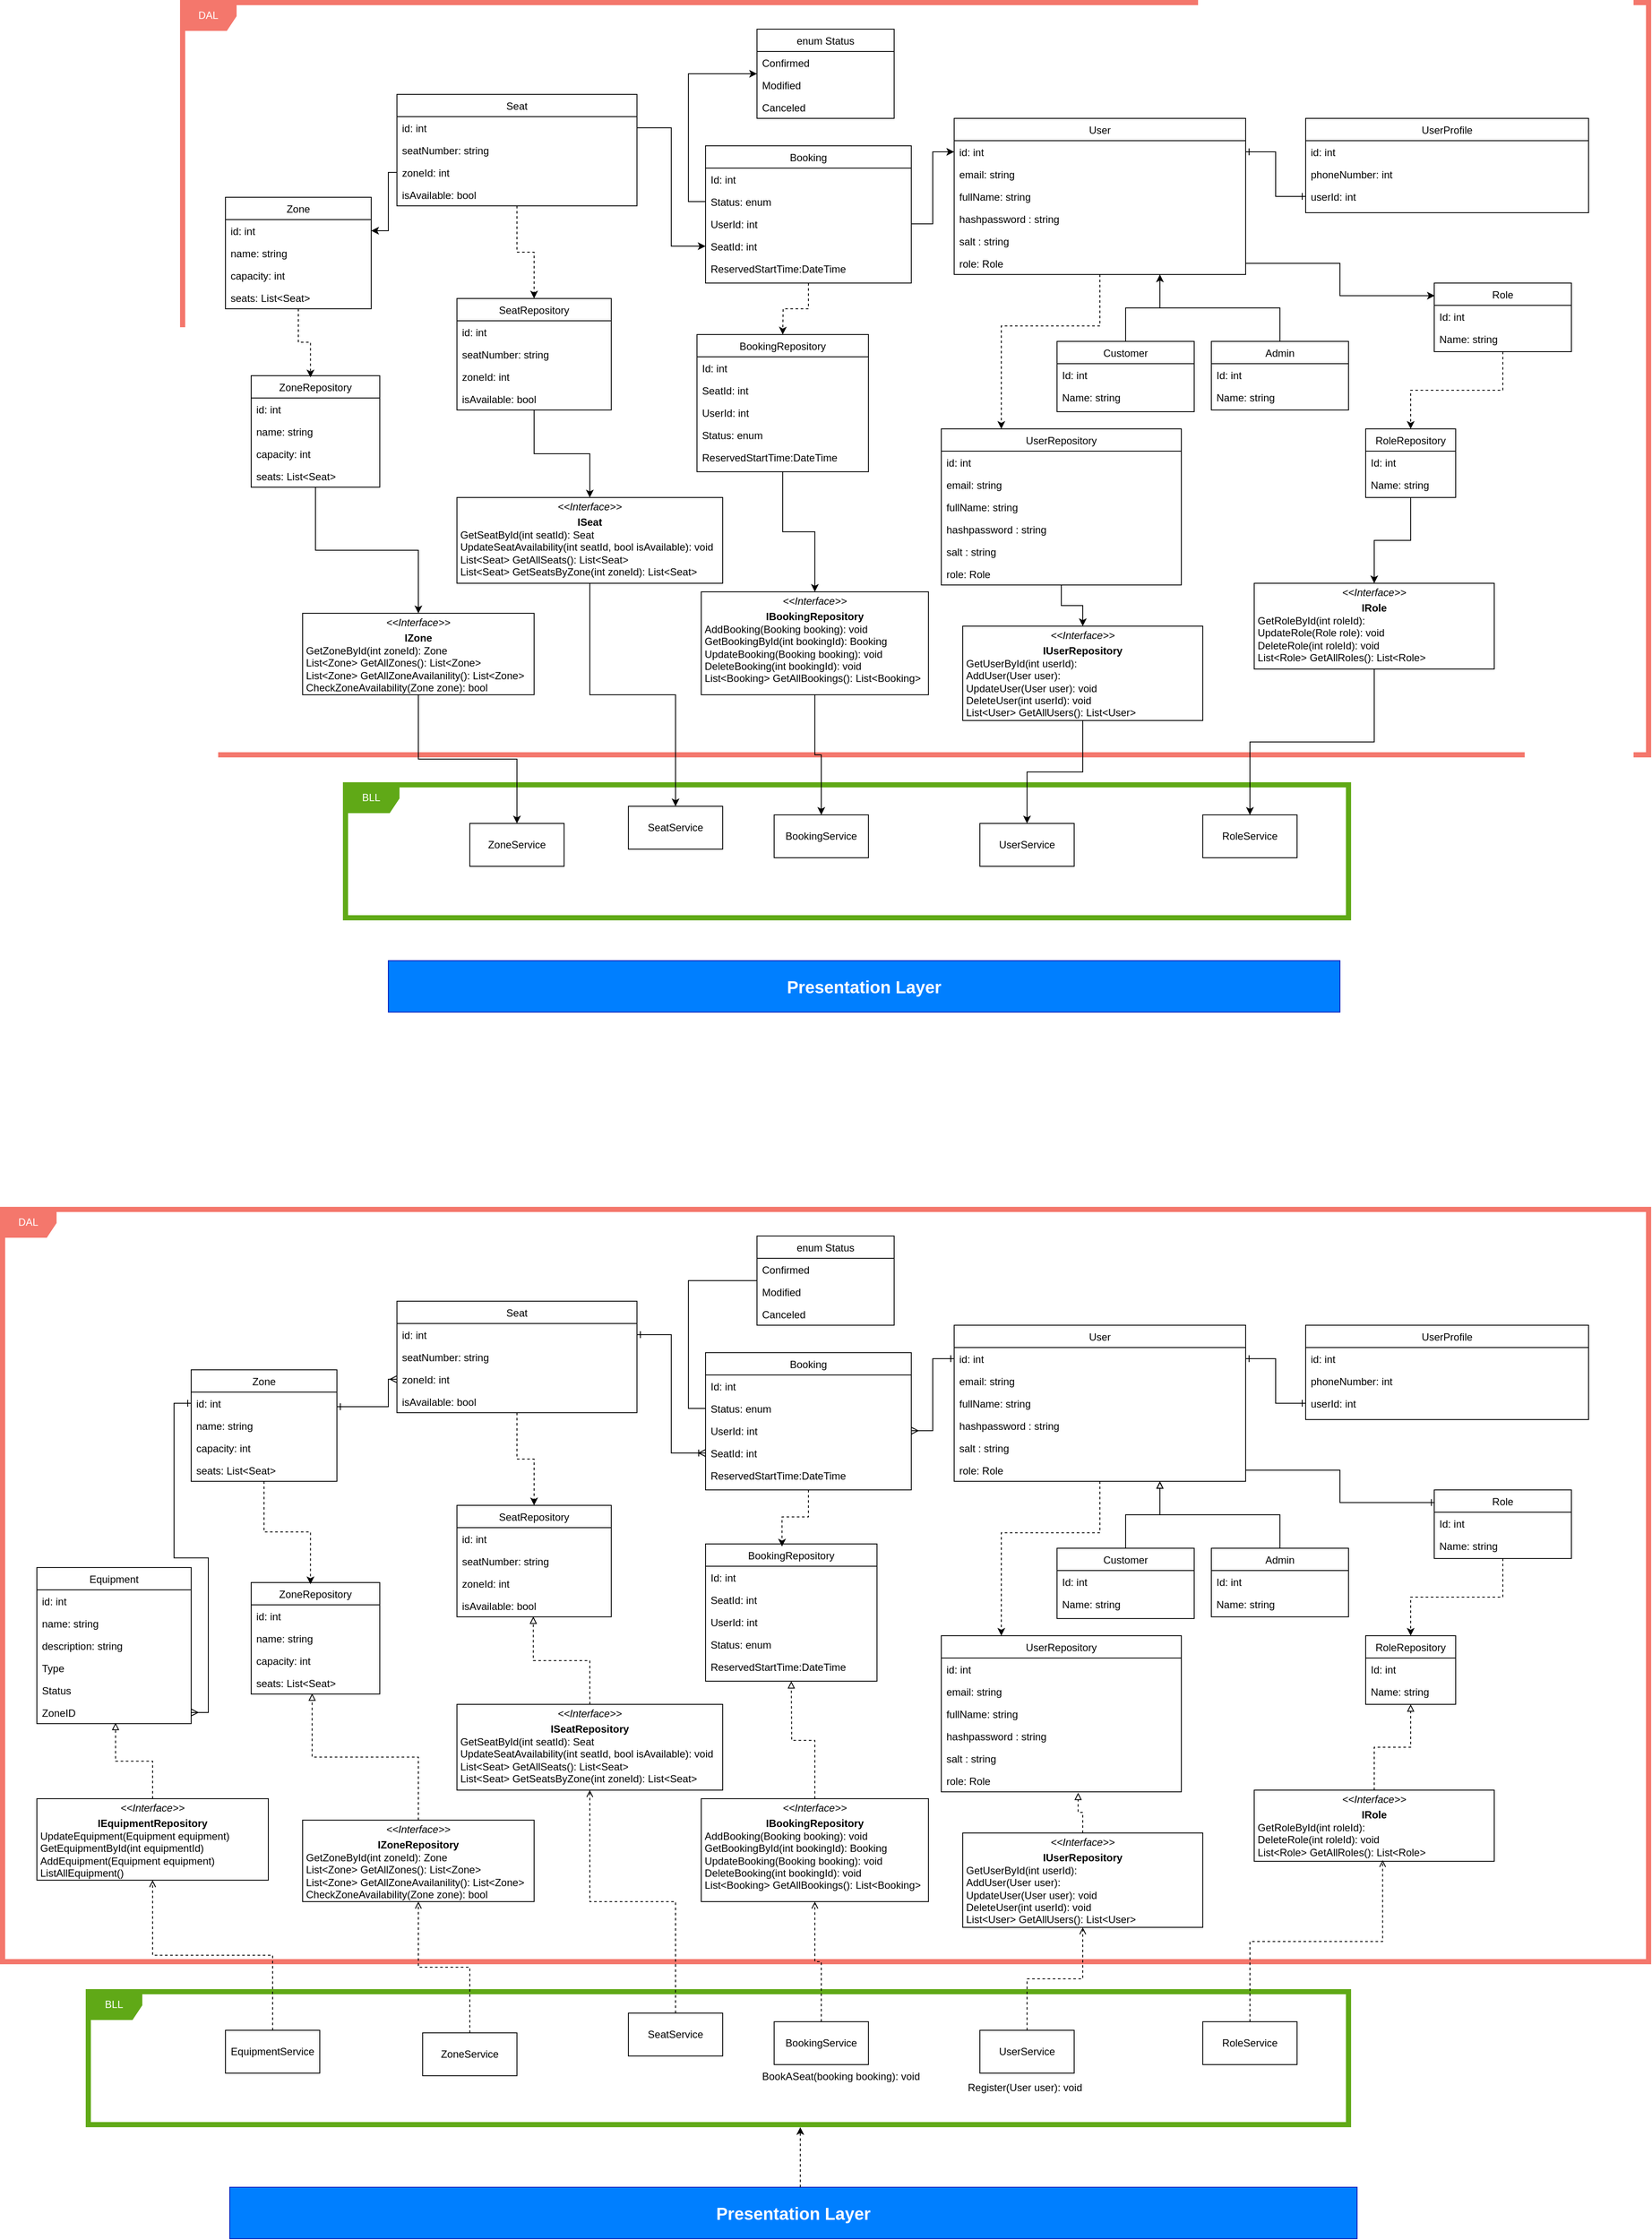 <mxfile version="24.7.8">
  <diagram id="C5RBs43oDa-KdzZeNtuy" name="Page-1">
    <mxGraphModel dx="2023" dy="1340" grid="1" gridSize="10" guides="1" tooltips="1" connect="1" arrows="1" fold="1" page="1" pageScale="1" pageWidth="2339" pageHeight="3300" math="0" shadow="0">
      <root>
        <mxCell id="WIyWlLk6GJQsqaUBKTNV-0" />
        <mxCell id="WIyWlLk6GJQsqaUBKTNV-1" parent="WIyWlLk6GJQsqaUBKTNV-0" />
        <mxCell id="OYp-xRNWBzxn2KIuI24b-71" style="edgeStyle=orthogonalEdgeStyle;rounded=0;orthogonalLoop=1;jettySize=auto;html=1;entryX=0.5;entryY=0;entryDx=0;entryDy=0;endArrow=none;endFill=0;" parent="WIyWlLk6GJQsqaUBKTNV-1" source="zkfFHV4jXpPFQw0GAbJ--6" target="OYp-xRNWBzxn2KIuI24b-26" edge="1">
          <mxGeometry relative="1" as="geometry">
            <Array as="points">
              <mxPoint x="1400" y="469" />
              <mxPoint x="1360" y="469" />
            </Array>
          </mxGeometry>
        </mxCell>
        <mxCell id="OYp-xRNWBzxn2KIuI24b-72" style="edgeStyle=orthogonalEdgeStyle;rounded=0;orthogonalLoop=1;jettySize=auto;html=1;endArrow=none;endFill=0;startArrow=classic;startFill=1;" parent="WIyWlLk6GJQsqaUBKTNV-1" source="zkfFHV4jXpPFQw0GAbJ--6" target="OYp-xRNWBzxn2KIuI24b-30" edge="1">
          <mxGeometry relative="1" as="geometry">
            <Array as="points">
              <mxPoint x="1400" y="469" />
              <mxPoint x="1540" y="469" />
            </Array>
          </mxGeometry>
        </mxCell>
        <mxCell id="GSa1NeQauZMNcLsoyhfD-9" style="edgeStyle=orthogonalEdgeStyle;rounded=0;orthogonalLoop=1;jettySize=auto;html=1;entryX=0.25;entryY=0;entryDx=0;entryDy=0;dashed=1;" edge="1" parent="WIyWlLk6GJQsqaUBKTNV-1" source="zkfFHV4jXpPFQw0GAbJ--6" target="eDalwBSfHTSYcfFViVWC-36">
          <mxGeometry relative="1" as="geometry">
            <Array as="points">
              <mxPoint x="1330" y="490" />
              <mxPoint x="1215" y="490" />
            </Array>
          </mxGeometry>
        </mxCell>
        <mxCell id="zkfFHV4jXpPFQw0GAbJ--6" value="User" style="swimlane;fontStyle=0;align=center;verticalAlign=top;childLayout=stackLayout;horizontal=1;startSize=26;horizontalStack=0;resizeParent=1;resizeLast=0;collapsible=1;marginBottom=0;rounded=0;shadow=0;strokeWidth=1;" parent="WIyWlLk6GJQsqaUBKTNV-1" vertex="1">
          <mxGeometry x="1160" y="248" width="340" height="182" as="geometry">
            <mxRectangle x="130" y="380" width="160" height="26" as="alternateBounds" />
          </mxGeometry>
        </mxCell>
        <mxCell id="zkfFHV4jXpPFQw0GAbJ--7" value="id: int" style="text;align=left;verticalAlign=top;spacingLeft=4;spacingRight=4;overflow=hidden;rotatable=0;points=[[0,0.5],[1,0.5]];portConstraint=eastwest;" parent="zkfFHV4jXpPFQw0GAbJ--6" vertex="1">
          <mxGeometry y="26" width="340" height="26" as="geometry" />
        </mxCell>
        <mxCell id="zkfFHV4jXpPFQw0GAbJ--11" value="email: string" style="text;align=left;verticalAlign=top;spacingLeft=4;spacingRight=4;overflow=hidden;rotatable=0;points=[[0,0.5],[1,0.5]];portConstraint=eastwest;" parent="zkfFHV4jXpPFQw0GAbJ--6" vertex="1">
          <mxGeometry y="52" width="340" height="26" as="geometry" />
        </mxCell>
        <mxCell id="OYp-xRNWBzxn2KIuI24b-0" value="fullName: string" style="text;align=left;verticalAlign=top;spacingLeft=4;spacingRight=4;overflow=hidden;rotatable=0;points=[[0,0.5],[1,0.5]];portConstraint=eastwest;" parent="zkfFHV4jXpPFQw0GAbJ--6" vertex="1">
          <mxGeometry y="78" width="340" height="26" as="geometry" />
        </mxCell>
        <mxCell id="OYp-xRNWBzxn2KIuI24b-1" value="hashpassword : string" style="text;align=left;verticalAlign=top;spacingLeft=4;spacingRight=4;overflow=hidden;rotatable=0;points=[[0,0.5],[1,0.5]];portConstraint=eastwest;" parent="zkfFHV4jXpPFQw0GAbJ--6" vertex="1">
          <mxGeometry y="104" width="340" height="26" as="geometry" />
        </mxCell>
        <mxCell id="OYp-xRNWBzxn2KIuI24b-82" value="salt : string" style="text;align=left;verticalAlign=top;spacingLeft=4;spacingRight=4;overflow=hidden;rotatable=0;points=[[0,0.5],[1,0.5]];portConstraint=eastwest;" parent="zkfFHV4jXpPFQw0GAbJ--6" vertex="1">
          <mxGeometry y="130" width="340" height="26" as="geometry" />
        </mxCell>
        <mxCell id="OYp-xRNWBzxn2KIuI24b-24" value="role: Role" style="text;align=left;verticalAlign=top;spacingLeft=4;spacingRight=4;overflow=hidden;rotatable=0;points=[[0,0.5],[1,0.5]];portConstraint=eastwest;" parent="zkfFHV4jXpPFQw0GAbJ--6" vertex="1">
          <mxGeometry y="156" width="340" height="26" as="geometry" />
        </mxCell>
        <mxCell id="zkfFHV4jXpPFQw0GAbJ--13" value="UserProfile" style="swimlane;fontStyle=0;align=center;verticalAlign=top;childLayout=stackLayout;horizontal=1;startSize=26;horizontalStack=0;resizeParent=1;resizeLast=0;collapsible=1;marginBottom=0;rounded=0;shadow=0;strokeWidth=1;" parent="WIyWlLk6GJQsqaUBKTNV-1" vertex="1">
          <mxGeometry x="1570" y="248" width="330" height="110" as="geometry">
            <mxRectangle x="340" y="380" width="170" height="26" as="alternateBounds" />
          </mxGeometry>
        </mxCell>
        <mxCell id="zkfFHV4jXpPFQw0GAbJ--14" value="id: int" style="text;align=left;verticalAlign=top;spacingLeft=4;spacingRight=4;overflow=hidden;rotatable=0;points=[[0,0.5],[1,0.5]];portConstraint=eastwest;" parent="zkfFHV4jXpPFQw0GAbJ--13" vertex="1">
          <mxGeometry y="26" width="330" height="26" as="geometry" />
        </mxCell>
        <mxCell id="OYp-xRNWBzxn2KIuI24b-5" value="phoneNumber: int" style="text;align=left;verticalAlign=top;spacingLeft=4;spacingRight=4;overflow=hidden;rotatable=0;points=[[0,0.5],[1,0.5]];portConstraint=eastwest;" parent="zkfFHV4jXpPFQw0GAbJ--13" vertex="1">
          <mxGeometry y="52" width="330" height="26" as="geometry" />
        </mxCell>
        <mxCell id="OYp-xRNWBzxn2KIuI24b-7" value="userId: int" style="text;align=left;verticalAlign=top;spacingLeft=4;spacingRight=4;overflow=hidden;rotatable=0;points=[[0,0.5],[1,0.5]];portConstraint=eastwest;" parent="zkfFHV4jXpPFQw0GAbJ--13" vertex="1">
          <mxGeometry y="78" width="330" height="26" as="geometry" />
        </mxCell>
        <mxCell id="GSa1NeQauZMNcLsoyhfD-6" style="edgeStyle=orthogonalEdgeStyle;rounded=0;orthogonalLoop=1;jettySize=auto;html=1;dashed=1;" edge="1" parent="WIyWlLk6GJQsqaUBKTNV-1" source="zkfFHV4jXpPFQw0GAbJ--17" target="eDalwBSfHTSYcfFViVWC-47">
          <mxGeometry relative="1" as="geometry" />
        </mxCell>
        <mxCell id="zkfFHV4jXpPFQw0GAbJ--17" value="Seat" style="swimlane;fontStyle=0;align=center;verticalAlign=top;childLayout=stackLayout;horizontal=1;startSize=26;horizontalStack=0;resizeParent=1;resizeLast=0;collapsible=1;marginBottom=0;rounded=0;shadow=0;strokeWidth=1;" parent="WIyWlLk6GJQsqaUBKTNV-1" vertex="1">
          <mxGeometry x="510" y="220" width="280" height="130" as="geometry">
            <mxRectangle x="550" y="140" width="160" height="26" as="alternateBounds" />
          </mxGeometry>
        </mxCell>
        <mxCell id="zkfFHV4jXpPFQw0GAbJ--18" value="id: int" style="text;align=left;verticalAlign=top;spacingLeft=4;spacingRight=4;overflow=hidden;rotatable=0;points=[[0,0.5],[1,0.5]];portConstraint=eastwest;" parent="zkfFHV4jXpPFQw0GAbJ--17" vertex="1">
          <mxGeometry y="26" width="280" height="26" as="geometry" />
        </mxCell>
        <mxCell id="zkfFHV4jXpPFQw0GAbJ--19" value="seatNumber: string" style="text;align=left;verticalAlign=top;spacingLeft=4;spacingRight=4;overflow=hidden;rotatable=0;points=[[0,0.5],[1,0.5]];portConstraint=eastwest;rounded=0;shadow=0;html=0;" parent="zkfFHV4jXpPFQw0GAbJ--17" vertex="1">
          <mxGeometry y="52" width="280" height="26" as="geometry" />
        </mxCell>
        <mxCell id="OYp-xRNWBzxn2KIuI24b-59" value="zoneId: int" style="text;align=left;verticalAlign=top;spacingLeft=4;spacingRight=4;overflow=hidden;rotatable=0;points=[[0,0.5],[1,0.5]];portConstraint=eastwest;rounded=0;shadow=0;html=0;" parent="zkfFHV4jXpPFQw0GAbJ--17" vertex="1">
          <mxGeometry y="78" width="280" height="26" as="geometry" />
        </mxCell>
        <mxCell id="zkfFHV4jXpPFQw0GAbJ--20" value="isAvailable: bool" style="text;align=left;verticalAlign=top;spacingLeft=4;spacingRight=4;overflow=hidden;rotatable=0;points=[[0,0.5],[1,0.5]];portConstraint=eastwest;rounded=0;shadow=0;html=0;" parent="zkfFHV4jXpPFQw0GAbJ--17" vertex="1">
          <mxGeometry y="104" width="280" height="26" as="geometry" />
        </mxCell>
        <mxCell id="OYp-xRNWBzxn2KIuI24b-8" style="edgeStyle=orthogonalEdgeStyle;rounded=0;orthogonalLoop=1;jettySize=auto;html=1;entryX=0;entryY=0.5;entryDx=0;entryDy=0;endArrow=ERone;endFill=0;startArrow=ERone;startFill=0;" parent="WIyWlLk6GJQsqaUBKTNV-1" source="zkfFHV4jXpPFQw0GAbJ--7" target="OYp-xRNWBzxn2KIuI24b-7" edge="1">
          <mxGeometry relative="1" as="geometry">
            <mxPoint x="1460" y="401" as="targetPoint" />
            <Array as="points" />
          </mxGeometry>
        </mxCell>
        <mxCell id="OYp-xRNWBzxn2KIuI24b-9" value="Booking" style="swimlane;fontStyle=0;align=center;verticalAlign=top;childLayout=stackLayout;horizontal=1;startSize=26;horizontalStack=0;resizeParent=1;resizeLast=0;collapsible=1;marginBottom=0;rounded=0;shadow=0;strokeWidth=1;" parent="WIyWlLk6GJQsqaUBKTNV-1" vertex="1">
          <mxGeometry x="870" y="280" width="240" height="160" as="geometry">
            <mxRectangle x="550" y="140" width="160" height="26" as="alternateBounds" />
          </mxGeometry>
        </mxCell>
        <mxCell id="OYp-xRNWBzxn2KIuI24b-10" value="Id: int" style="text;align=left;verticalAlign=top;spacingLeft=4;spacingRight=4;overflow=hidden;rotatable=0;points=[[0,0.5],[1,0.5]];portConstraint=eastwest;" parent="OYp-xRNWBzxn2KIuI24b-9" vertex="1">
          <mxGeometry y="26" width="240" height="26" as="geometry" />
        </mxCell>
        <mxCell id="OYp-xRNWBzxn2KIuI24b-52" value="Status: enum" style="text;align=left;verticalAlign=top;spacingLeft=4;spacingRight=4;overflow=hidden;rotatable=0;points=[[0,0.5],[1,0.5]];portConstraint=eastwest;" parent="OYp-xRNWBzxn2KIuI24b-9" vertex="1">
          <mxGeometry y="52" width="240" height="26" as="geometry" />
        </mxCell>
        <mxCell id="OYp-xRNWBzxn2KIuI24b-53" value="UserId: int" style="text;align=left;verticalAlign=top;spacingLeft=4;spacingRight=4;overflow=hidden;rotatable=0;points=[[0,0.5],[1,0.5]];portConstraint=eastwest;" parent="OYp-xRNWBzxn2KIuI24b-9" vertex="1">
          <mxGeometry y="78" width="240" height="26" as="geometry" />
        </mxCell>
        <mxCell id="OYp-xRNWBzxn2KIuI24b-51" value="SeatId: int" style="text;align=left;verticalAlign=top;spacingLeft=4;spacingRight=4;overflow=hidden;rotatable=0;points=[[0,0.5],[1,0.5]];portConstraint=eastwest;" parent="OYp-xRNWBzxn2KIuI24b-9" vertex="1">
          <mxGeometry y="104" width="240" height="26" as="geometry" />
        </mxCell>
        <mxCell id="OYp-xRNWBzxn2KIuI24b-61" value="ReservedStartTime:DateTime" style="text;align=left;verticalAlign=top;spacingLeft=4;spacingRight=4;overflow=hidden;rotatable=0;points=[[0,0.5],[1,0.5]];portConstraint=eastwest;" parent="OYp-xRNWBzxn2KIuI24b-9" vertex="1">
          <mxGeometry y="130" width="240" height="26" as="geometry" />
        </mxCell>
        <mxCell id="GSa1NeQauZMNcLsoyhfD-10" style="edgeStyle=orthogonalEdgeStyle;rounded=0;orthogonalLoop=1;jettySize=auto;html=1;entryX=0.5;entryY=0;entryDx=0;entryDy=0;dashed=1;" edge="1" parent="WIyWlLk6GJQsqaUBKTNV-1" source="OYp-xRNWBzxn2KIuI24b-18" target="eDalwBSfHTSYcfFViVWC-60">
          <mxGeometry relative="1" as="geometry" />
        </mxCell>
        <mxCell id="OYp-xRNWBzxn2KIuI24b-18" value="Role" style="swimlane;fontStyle=0;align=center;verticalAlign=top;childLayout=stackLayout;horizontal=1;startSize=26;horizontalStack=0;resizeParent=1;resizeLast=0;collapsible=1;marginBottom=0;rounded=0;shadow=0;strokeWidth=1;" parent="WIyWlLk6GJQsqaUBKTNV-1" vertex="1">
          <mxGeometry x="1720" y="440" width="160" height="80" as="geometry">
            <mxRectangle x="340" y="380" width="170" height="26" as="alternateBounds" />
          </mxGeometry>
        </mxCell>
        <mxCell id="OYp-xRNWBzxn2KIuI24b-19" value="Id: int" style="text;align=left;verticalAlign=top;spacingLeft=4;spacingRight=4;overflow=hidden;rotatable=0;points=[[0,0.5],[1,0.5]];portConstraint=eastwest;" parent="OYp-xRNWBzxn2KIuI24b-18" vertex="1">
          <mxGeometry y="26" width="160" height="26" as="geometry" />
        </mxCell>
        <mxCell id="OYp-xRNWBzxn2KIuI24b-20" value="Name: string" style="text;align=left;verticalAlign=top;spacingLeft=4;spacingRight=4;overflow=hidden;rotatable=0;points=[[0,0.5],[1,0.5]];portConstraint=eastwest;" parent="OYp-xRNWBzxn2KIuI24b-18" vertex="1">
          <mxGeometry y="52" width="160" height="26" as="geometry" />
        </mxCell>
        <mxCell id="OYp-xRNWBzxn2KIuI24b-26" value="Customer" style="swimlane;fontStyle=0;align=center;verticalAlign=top;childLayout=stackLayout;horizontal=1;startSize=26;horizontalStack=0;resizeParent=1;resizeLast=0;collapsible=1;marginBottom=0;rounded=0;shadow=0;strokeWidth=1;" parent="WIyWlLk6GJQsqaUBKTNV-1" vertex="1">
          <mxGeometry x="1280" y="508" width="160" height="82" as="geometry">
            <mxRectangle x="340" y="380" width="170" height="26" as="alternateBounds" />
          </mxGeometry>
        </mxCell>
        <mxCell id="OYp-xRNWBzxn2KIuI24b-27" value="Id: int" style="text;align=left;verticalAlign=top;spacingLeft=4;spacingRight=4;overflow=hidden;rotatable=0;points=[[0,0.5],[1,0.5]];portConstraint=eastwest;" parent="OYp-xRNWBzxn2KIuI24b-26" vertex="1">
          <mxGeometry y="26" width="160" height="26" as="geometry" />
        </mxCell>
        <mxCell id="eDalwBSfHTSYcfFViVWC-30" value="Name: string" style="text;align=left;verticalAlign=top;spacingLeft=4;spacingRight=4;overflow=hidden;rotatable=0;points=[[0,0.5],[1,0.5]];portConstraint=eastwest;" parent="OYp-xRNWBzxn2KIuI24b-26" vertex="1">
          <mxGeometry y="52" width="160" height="26" as="geometry" />
        </mxCell>
        <mxCell id="OYp-xRNWBzxn2KIuI24b-30" value="Admin" style="swimlane;fontStyle=0;align=center;verticalAlign=top;childLayout=stackLayout;horizontal=1;startSize=26;horizontalStack=0;resizeParent=1;resizeLast=0;collapsible=1;marginBottom=0;rounded=0;shadow=0;strokeWidth=1;" parent="WIyWlLk6GJQsqaUBKTNV-1" vertex="1">
          <mxGeometry x="1460" y="508" width="160" height="80" as="geometry">
            <mxRectangle x="340" y="380" width="170" height="26" as="alternateBounds" />
          </mxGeometry>
        </mxCell>
        <mxCell id="OYp-xRNWBzxn2KIuI24b-31" value="Id: int" style="text;align=left;verticalAlign=top;spacingLeft=4;spacingRight=4;overflow=hidden;rotatable=0;points=[[0,0.5],[1,0.5]];portConstraint=eastwest;" parent="OYp-xRNWBzxn2KIuI24b-30" vertex="1">
          <mxGeometry y="26" width="160" height="26" as="geometry" />
        </mxCell>
        <mxCell id="OYp-xRNWBzxn2KIuI24b-32" value="Name: string" style="text;align=left;verticalAlign=top;spacingLeft=4;spacingRight=4;overflow=hidden;rotatable=0;points=[[0,0.5],[1,0.5]];portConstraint=eastwest;" parent="OYp-xRNWBzxn2KIuI24b-30" vertex="1">
          <mxGeometry y="52" width="160" height="26" as="geometry" />
        </mxCell>
        <mxCell id="OYp-xRNWBzxn2KIuI24b-34" value="Zone" style="swimlane;fontStyle=0;align=center;verticalAlign=top;childLayout=stackLayout;horizontal=1;startSize=26;horizontalStack=0;resizeParent=1;resizeLast=0;collapsible=1;marginBottom=0;rounded=0;shadow=0;strokeWidth=1;" parent="WIyWlLk6GJQsqaUBKTNV-1" vertex="1">
          <mxGeometry x="310" y="340" width="170" height="130" as="geometry">
            <mxRectangle x="550" y="140" width="160" height="26" as="alternateBounds" />
          </mxGeometry>
        </mxCell>
        <mxCell id="OYp-xRNWBzxn2KIuI24b-35" value="id: int" style="text;align=left;verticalAlign=top;spacingLeft=4;spacingRight=4;overflow=hidden;rotatable=0;points=[[0,0.5],[1,0.5]];portConstraint=eastwest;" parent="OYp-xRNWBzxn2KIuI24b-34" vertex="1">
          <mxGeometry y="26" width="170" height="26" as="geometry" />
        </mxCell>
        <mxCell id="OYp-xRNWBzxn2KIuI24b-43" value="name: string" style="text;align=left;verticalAlign=top;spacingLeft=4;spacingRight=4;overflow=hidden;rotatable=0;points=[[0,0.5],[1,0.5]];portConstraint=eastwest;rounded=0;shadow=0;html=0;" parent="OYp-xRNWBzxn2KIuI24b-34" vertex="1">
          <mxGeometry y="52" width="170" height="26" as="geometry" />
        </mxCell>
        <mxCell id="OYp-xRNWBzxn2KIuI24b-36" value="capacity: int" style="text;align=left;verticalAlign=top;spacingLeft=4;spacingRight=4;overflow=hidden;rotatable=0;points=[[0,0.5],[1,0.5]];portConstraint=eastwest;rounded=0;shadow=0;html=0;" parent="OYp-xRNWBzxn2KIuI24b-34" vertex="1">
          <mxGeometry y="78" width="170" height="26" as="geometry" />
        </mxCell>
        <mxCell id="OYp-xRNWBzxn2KIuI24b-44" value="seats: List&lt;Seat&gt;" style="text;align=left;verticalAlign=top;spacingLeft=4;spacingRight=4;overflow=hidden;rotatable=0;points=[[0,0.5],[1,0.5]];portConstraint=eastwest;rounded=0;shadow=0;html=0;" parent="OYp-xRNWBzxn2KIuI24b-34" vertex="1">
          <mxGeometry y="104" width="170" height="26" as="geometry" />
        </mxCell>
        <mxCell id="eDalwBSfHTSYcfFViVWC-24" value="enum Status" style="swimlane;fontStyle=0;align=center;verticalAlign=top;childLayout=stackLayout;horizontal=1;startSize=26;horizontalStack=0;resizeParent=1;resizeLast=0;collapsible=1;marginBottom=0;rounded=0;shadow=0;strokeWidth=1;" parent="WIyWlLk6GJQsqaUBKTNV-1" vertex="1">
          <mxGeometry x="930" y="144" width="160" height="104" as="geometry">
            <mxRectangle x="340" y="380" width="170" height="26" as="alternateBounds" />
          </mxGeometry>
        </mxCell>
        <mxCell id="eDalwBSfHTSYcfFViVWC-26" value="Confirmed" style="text;align=left;verticalAlign=top;spacingLeft=4;spacingRight=4;overflow=hidden;rotatable=0;points=[[0,0.5],[1,0.5]];portConstraint=eastwest;" parent="eDalwBSfHTSYcfFViVWC-24" vertex="1">
          <mxGeometry y="26" width="160" height="26" as="geometry" />
        </mxCell>
        <mxCell id="eDalwBSfHTSYcfFViVWC-27" value="Modified" style="text;align=left;verticalAlign=top;spacingLeft=4;spacingRight=4;overflow=hidden;rotatable=0;points=[[0,0.5],[1,0.5]];portConstraint=eastwest;" parent="eDalwBSfHTSYcfFViVWC-24" vertex="1">
          <mxGeometry y="52" width="160" height="26" as="geometry" />
        </mxCell>
        <mxCell id="eDalwBSfHTSYcfFViVWC-28" value="Canceled" style="text;align=left;verticalAlign=top;spacingLeft=4;spacingRight=4;overflow=hidden;rotatable=0;points=[[0,0.5],[1,0.5]];portConstraint=eastwest;" parent="eDalwBSfHTSYcfFViVWC-24" vertex="1">
          <mxGeometry y="78" width="160" height="26" as="geometry" />
        </mxCell>
        <mxCell id="eDalwBSfHTSYcfFViVWC-29" style="edgeStyle=orthogonalEdgeStyle;rounded=0;orthogonalLoop=1;jettySize=auto;html=1;exitX=0;exitY=0.5;exitDx=0;exitDy=0;" parent="WIyWlLk6GJQsqaUBKTNV-1" source="OYp-xRNWBzxn2KIuI24b-52" target="eDalwBSfHTSYcfFViVWC-24" edge="1">
          <mxGeometry relative="1" as="geometry">
            <Array as="points">
              <mxPoint x="850" y="345" />
              <mxPoint x="850" y="196" />
            </Array>
          </mxGeometry>
        </mxCell>
        <mxCell id="GSa1NeQauZMNcLsoyhfD-14" style="edgeStyle=orthogonalEdgeStyle;rounded=0;orthogonalLoop=1;jettySize=auto;html=1;" edge="1" parent="WIyWlLk6GJQsqaUBKTNV-1" source="eDalwBSfHTSYcfFViVWC-36" target="eDalwBSfHTSYcfFViVWC-95">
          <mxGeometry relative="1" as="geometry" />
        </mxCell>
        <mxCell id="eDalwBSfHTSYcfFViVWC-36" value="UserRepository" style="swimlane;fontStyle=0;align=center;verticalAlign=top;childLayout=stackLayout;horizontal=1;startSize=26;horizontalStack=0;resizeParent=1;resizeLast=0;collapsible=1;marginBottom=0;rounded=0;shadow=0;strokeWidth=1;" parent="WIyWlLk6GJQsqaUBKTNV-1" vertex="1">
          <mxGeometry x="1145" y="610" width="280" height="182" as="geometry">
            <mxRectangle x="130" y="380" width="160" height="26" as="alternateBounds" />
          </mxGeometry>
        </mxCell>
        <mxCell id="eDalwBSfHTSYcfFViVWC-37" value="id: int" style="text;align=left;verticalAlign=top;spacingLeft=4;spacingRight=4;overflow=hidden;rotatable=0;points=[[0,0.5],[1,0.5]];portConstraint=eastwest;" parent="eDalwBSfHTSYcfFViVWC-36" vertex="1">
          <mxGeometry y="26" width="280" height="26" as="geometry" />
        </mxCell>
        <mxCell id="eDalwBSfHTSYcfFViVWC-38" value="email: string" style="text;align=left;verticalAlign=top;spacingLeft=4;spacingRight=4;overflow=hidden;rotatable=0;points=[[0,0.5],[1,0.5]];portConstraint=eastwest;" parent="eDalwBSfHTSYcfFViVWC-36" vertex="1">
          <mxGeometry y="52" width="280" height="26" as="geometry" />
        </mxCell>
        <mxCell id="eDalwBSfHTSYcfFViVWC-39" value="fullName: string" style="text;align=left;verticalAlign=top;spacingLeft=4;spacingRight=4;overflow=hidden;rotatable=0;points=[[0,0.5],[1,0.5]];portConstraint=eastwest;" parent="eDalwBSfHTSYcfFViVWC-36" vertex="1">
          <mxGeometry y="78" width="280" height="26" as="geometry" />
        </mxCell>
        <mxCell id="eDalwBSfHTSYcfFViVWC-40" value="hashpassword : string" style="text;align=left;verticalAlign=top;spacingLeft=4;spacingRight=4;overflow=hidden;rotatable=0;points=[[0,0.5],[1,0.5]];portConstraint=eastwest;" parent="eDalwBSfHTSYcfFViVWC-36" vertex="1">
          <mxGeometry y="104" width="280" height="26" as="geometry" />
        </mxCell>
        <mxCell id="eDalwBSfHTSYcfFViVWC-41" value="salt : string" style="text;align=left;verticalAlign=top;spacingLeft=4;spacingRight=4;overflow=hidden;rotatable=0;points=[[0,0.5],[1,0.5]];portConstraint=eastwest;" parent="eDalwBSfHTSYcfFViVWC-36" vertex="1">
          <mxGeometry y="130" width="280" height="26" as="geometry" />
        </mxCell>
        <mxCell id="eDalwBSfHTSYcfFViVWC-42" value="role: Role" style="text;align=left;verticalAlign=top;spacingLeft=4;spacingRight=4;overflow=hidden;rotatable=0;points=[[0,0.5],[1,0.5]];portConstraint=eastwest;" parent="eDalwBSfHTSYcfFViVWC-36" vertex="1">
          <mxGeometry y="156" width="280" height="26" as="geometry" />
        </mxCell>
        <mxCell id="GSa1NeQauZMNcLsoyhfD-11" style="edgeStyle=orthogonalEdgeStyle;rounded=0;orthogonalLoop=1;jettySize=auto;html=1;entryX=0.5;entryY=0;entryDx=0;entryDy=0;" edge="1" parent="WIyWlLk6GJQsqaUBKTNV-1" source="eDalwBSfHTSYcfFViVWC-47" target="eDalwBSfHTSYcfFViVWC-98">
          <mxGeometry relative="1" as="geometry" />
        </mxCell>
        <mxCell id="eDalwBSfHTSYcfFViVWC-47" value="SeatRepository" style="swimlane;fontStyle=0;align=center;verticalAlign=top;childLayout=stackLayout;horizontal=1;startSize=26;horizontalStack=0;resizeParent=1;resizeLast=0;collapsible=1;marginBottom=0;rounded=0;shadow=0;strokeWidth=1;" parent="WIyWlLk6GJQsqaUBKTNV-1" vertex="1">
          <mxGeometry x="580" y="458" width="180" height="130" as="geometry">
            <mxRectangle x="550" y="140" width="160" height="26" as="alternateBounds" />
          </mxGeometry>
        </mxCell>
        <mxCell id="eDalwBSfHTSYcfFViVWC-48" value="id: int" style="text;align=left;verticalAlign=top;spacingLeft=4;spacingRight=4;overflow=hidden;rotatable=0;points=[[0,0.5],[1,0.5]];portConstraint=eastwest;" parent="eDalwBSfHTSYcfFViVWC-47" vertex="1">
          <mxGeometry y="26" width="180" height="26" as="geometry" />
        </mxCell>
        <mxCell id="eDalwBSfHTSYcfFViVWC-49" value="seatNumber: string" style="text;align=left;verticalAlign=top;spacingLeft=4;spacingRight=4;overflow=hidden;rotatable=0;points=[[0,0.5],[1,0.5]];portConstraint=eastwest;rounded=0;shadow=0;html=0;" parent="eDalwBSfHTSYcfFViVWC-47" vertex="1">
          <mxGeometry y="52" width="180" height="26" as="geometry" />
        </mxCell>
        <mxCell id="eDalwBSfHTSYcfFViVWC-50" value="zoneId: int" style="text;align=left;verticalAlign=top;spacingLeft=4;spacingRight=4;overflow=hidden;rotatable=0;points=[[0,0.5],[1,0.5]];portConstraint=eastwest;rounded=0;shadow=0;html=0;" parent="eDalwBSfHTSYcfFViVWC-47" vertex="1">
          <mxGeometry y="78" width="180" height="26" as="geometry" />
        </mxCell>
        <mxCell id="eDalwBSfHTSYcfFViVWC-51" value="isAvailable: bool" style="text;align=left;verticalAlign=top;spacingLeft=4;spacingRight=4;overflow=hidden;rotatable=0;points=[[0,0.5],[1,0.5]];portConstraint=eastwest;rounded=0;shadow=0;html=0;" parent="eDalwBSfHTSYcfFViVWC-47" vertex="1">
          <mxGeometry y="104" width="180" height="26" as="geometry" />
        </mxCell>
        <mxCell id="GSa1NeQauZMNcLsoyhfD-13" style="edgeStyle=orthogonalEdgeStyle;rounded=0;orthogonalLoop=1;jettySize=auto;html=1;entryX=0.5;entryY=0;entryDx=0;entryDy=0;" edge="1" parent="WIyWlLk6GJQsqaUBKTNV-1" source="eDalwBSfHTSYcfFViVWC-53" target="eDalwBSfHTSYcfFViVWC-94">
          <mxGeometry relative="1" as="geometry" />
        </mxCell>
        <mxCell id="eDalwBSfHTSYcfFViVWC-53" value="BookingRepository" style="swimlane;fontStyle=0;align=center;verticalAlign=top;childLayout=stackLayout;horizontal=1;startSize=26;horizontalStack=0;resizeParent=1;resizeLast=0;collapsible=1;marginBottom=0;rounded=0;shadow=0;strokeWidth=1;" parent="WIyWlLk6GJQsqaUBKTNV-1" vertex="1">
          <mxGeometry x="860" y="500" width="200" height="160" as="geometry">
            <mxRectangle x="550" y="140" width="160" height="26" as="alternateBounds" />
          </mxGeometry>
        </mxCell>
        <mxCell id="eDalwBSfHTSYcfFViVWC-54" value="Id: int" style="text;align=left;verticalAlign=top;spacingLeft=4;spacingRight=4;overflow=hidden;rotatable=0;points=[[0,0.5],[1,0.5]];portConstraint=eastwest;" parent="eDalwBSfHTSYcfFViVWC-53" vertex="1">
          <mxGeometry y="26" width="200" height="26" as="geometry" />
        </mxCell>
        <mxCell id="eDalwBSfHTSYcfFViVWC-55" value="SeatId: int" style="text;align=left;verticalAlign=top;spacingLeft=4;spacingRight=4;overflow=hidden;rotatable=0;points=[[0,0.5],[1,0.5]];portConstraint=eastwest;" parent="eDalwBSfHTSYcfFViVWC-53" vertex="1">
          <mxGeometry y="52" width="200" height="26" as="geometry" />
        </mxCell>
        <mxCell id="eDalwBSfHTSYcfFViVWC-56" value="UserId: int" style="text;align=left;verticalAlign=top;spacingLeft=4;spacingRight=4;overflow=hidden;rotatable=0;points=[[0,0.5],[1,0.5]];portConstraint=eastwest;" parent="eDalwBSfHTSYcfFViVWC-53" vertex="1">
          <mxGeometry y="78" width="200" height="26" as="geometry" />
        </mxCell>
        <mxCell id="eDalwBSfHTSYcfFViVWC-57" value="Status: enum" style="text;align=left;verticalAlign=top;spacingLeft=4;spacingRight=4;overflow=hidden;rotatable=0;points=[[0,0.5],[1,0.5]];portConstraint=eastwest;" parent="eDalwBSfHTSYcfFViVWC-53" vertex="1">
          <mxGeometry y="104" width="200" height="26" as="geometry" />
        </mxCell>
        <mxCell id="eDalwBSfHTSYcfFViVWC-58" value="ReservedStartTime:DateTime" style="text;align=left;verticalAlign=top;spacingLeft=4;spacingRight=4;overflow=hidden;rotatable=0;points=[[0,0.5],[1,0.5]];portConstraint=eastwest;" parent="eDalwBSfHTSYcfFViVWC-53" vertex="1">
          <mxGeometry y="130" width="200" height="26" as="geometry" />
        </mxCell>
        <mxCell id="GSa1NeQauZMNcLsoyhfD-15" style="edgeStyle=orthogonalEdgeStyle;rounded=0;orthogonalLoop=1;jettySize=auto;html=1;entryX=0.5;entryY=0;entryDx=0;entryDy=0;" edge="1" parent="WIyWlLk6GJQsqaUBKTNV-1" source="eDalwBSfHTSYcfFViVWC-60" target="eDalwBSfHTSYcfFViVWC-97">
          <mxGeometry relative="1" as="geometry" />
        </mxCell>
        <mxCell id="eDalwBSfHTSYcfFViVWC-60" value="RoleRepository" style="swimlane;fontStyle=0;align=center;verticalAlign=top;childLayout=stackLayout;horizontal=1;startSize=26;horizontalStack=0;resizeParent=1;resizeLast=0;collapsible=1;marginBottom=0;rounded=0;shadow=0;strokeWidth=1;" parent="WIyWlLk6GJQsqaUBKTNV-1" vertex="1">
          <mxGeometry x="1640" y="610" width="105" height="80" as="geometry">
            <mxRectangle x="340" y="380" width="170" height="26" as="alternateBounds" />
          </mxGeometry>
        </mxCell>
        <mxCell id="eDalwBSfHTSYcfFViVWC-61" value="Id: int" style="text;align=left;verticalAlign=top;spacingLeft=4;spacingRight=4;overflow=hidden;rotatable=0;points=[[0,0.5],[1,0.5]];portConstraint=eastwest;" parent="eDalwBSfHTSYcfFViVWC-60" vertex="1">
          <mxGeometry y="26" width="105" height="26" as="geometry" />
        </mxCell>
        <mxCell id="eDalwBSfHTSYcfFViVWC-62" value="Name: string" style="text;align=left;verticalAlign=top;spacingLeft=4;spacingRight=4;overflow=hidden;rotatable=0;points=[[0,0.5],[1,0.5]];portConstraint=eastwest;" parent="eDalwBSfHTSYcfFViVWC-60" vertex="1">
          <mxGeometry y="52" width="105" height="26" as="geometry" />
        </mxCell>
        <mxCell id="GSa1NeQauZMNcLsoyhfD-12" style="edgeStyle=orthogonalEdgeStyle;rounded=0;orthogonalLoop=1;jettySize=auto;html=1;entryX=0.5;entryY=0;entryDx=0;entryDy=0;" edge="1" parent="WIyWlLk6GJQsqaUBKTNV-1" source="eDalwBSfHTSYcfFViVWC-69" target="eDalwBSfHTSYcfFViVWC-99">
          <mxGeometry relative="1" as="geometry" />
        </mxCell>
        <mxCell id="eDalwBSfHTSYcfFViVWC-69" value="ZoneRepository" style="swimlane;fontStyle=0;align=center;verticalAlign=top;childLayout=stackLayout;horizontal=1;startSize=26;horizontalStack=0;resizeParent=1;resizeLast=0;collapsible=1;marginBottom=0;rounded=0;shadow=0;strokeWidth=1;" parent="WIyWlLk6GJQsqaUBKTNV-1" vertex="1">
          <mxGeometry x="340" y="548" width="150" height="130" as="geometry">
            <mxRectangle x="550" y="140" width="160" height="26" as="alternateBounds" />
          </mxGeometry>
        </mxCell>
        <mxCell id="eDalwBSfHTSYcfFViVWC-70" value="id: int" style="text;align=left;verticalAlign=top;spacingLeft=4;spacingRight=4;overflow=hidden;rotatable=0;points=[[0,0.5],[1,0.5]];portConstraint=eastwest;" parent="eDalwBSfHTSYcfFViVWC-69" vertex="1">
          <mxGeometry y="26" width="150" height="26" as="geometry" />
        </mxCell>
        <mxCell id="eDalwBSfHTSYcfFViVWC-71" value="name: string" style="text;align=left;verticalAlign=top;spacingLeft=4;spacingRight=4;overflow=hidden;rotatable=0;points=[[0,0.5],[1,0.5]];portConstraint=eastwest;rounded=0;shadow=0;html=0;" parent="eDalwBSfHTSYcfFViVWC-69" vertex="1">
          <mxGeometry y="52" width="150" height="26" as="geometry" />
        </mxCell>
        <mxCell id="eDalwBSfHTSYcfFViVWC-72" value="capacity: int" style="text;align=left;verticalAlign=top;spacingLeft=4;spacingRight=4;overflow=hidden;rotatable=0;points=[[0,0.5],[1,0.5]];portConstraint=eastwest;rounded=0;shadow=0;html=0;" parent="eDalwBSfHTSYcfFViVWC-69" vertex="1">
          <mxGeometry y="78" width="150" height="26" as="geometry" />
        </mxCell>
        <mxCell id="eDalwBSfHTSYcfFViVWC-73" value="seats: List&lt;Seat&gt;" style="text;align=left;verticalAlign=top;spacingLeft=4;spacingRight=4;overflow=hidden;rotatable=0;points=[[0,0.5],[1,0.5]];portConstraint=eastwest;rounded=0;shadow=0;html=0;" parent="eDalwBSfHTSYcfFViVWC-69" vertex="1">
          <mxGeometry y="104" width="150" height="26" as="geometry" />
        </mxCell>
        <mxCell id="eDalwBSfHTSYcfFViVWC-81" value="BLL" style="shape=umlFrame;whiteSpace=wrap;html=1;pointerEvents=0;fillColor=#60a917;strokeColor=#60A917;fontColor=#ffffff;fillStyle=auto;strokeWidth=6;" parent="WIyWlLk6GJQsqaUBKTNV-1" vertex="1">
          <mxGeometry x="450" y="1025" width="1170" height="155" as="geometry" />
        </mxCell>
        <mxCell id="eDalwBSfHTSYcfFViVWC-82" value="DAL" style="shape=umlFrame;whiteSpace=wrap;html=1;pointerEvents=0;fillColor=#f4776c;fontColor=#ffffff;strokeColor=#F4776C;strokeWidth=6;" parent="WIyWlLk6GJQsqaUBKTNV-1" vertex="1">
          <mxGeometry x="260" y="113" width="1710" height="877" as="geometry" />
        </mxCell>
        <UserObject label="&lt;font style=&quot;font-size: 20px;&quot;&gt;Presentation Layer&lt;/font&gt;" treeRoot="1" id="eDalwBSfHTSYcfFViVWC-92">
          <mxCell style="whiteSpace=wrap;html=1;align=center;treeFolding=1;treeMoving=1;newEdgeStyle={&quot;edgeStyle&quot;:&quot;elbowEdgeStyle&quot;,&quot;startArrow&quot;:&quot;none&quot;,&quot;endArrow&quot;:&quot;none&quot;};fillColor=#007FFF;fontColor=#ffffff;fontStyle=1;strokeColor=#001DBC;" parent="WIyWlLk6GJQsqaUBKTNV-1" vertex="1">
            <mxGeometry x="500" y="1230" width="1110" height="60" as="geometry" />
          </mxCell>
        </UserObject>
        <mxCell id="GSa1NeQauZMNcLsoyhfD-30" style="edgeStyle=orthogonalEdgeStyle;rounded=0;orthogonalLoop=1;jettySize=auto;html=1;entryX=0.5;entryY=0;entryDx=0;entryDy=0;" edge="1" parent="WIyWlLk6GJQsqaUBKTNV-1" source="eDalwBSfHTSYcfFViVWC-94" target="eDalwBSfHTSYcfFViVWC-106">
          <mxGeometry relative="1" as="geometry" />
        </mxCell>
        <mxCell id="eDalwBSfHTSYcfFViVWC-94" value="&lt;p style=&quot;margin:0px;margin-top:4px;text-align:center;&quot;&gt;&lt;i&gt;&amp;lt;&amp;lt;Interface&amp;gt;&amp;gt;&lt;/i&gt;&lt;br&gt;&lt;/p&gt;&lt;p style=&quot;margin:0px;margin-top:4px;text-align:center;&quot;&gt;&lt;b style=&quot;&quot;&gt;IBookingRepository&lt;/b&gt;&lt;/p&gt;&lt;p style=&quot;margin:0px;margin-left:4px;&quot;&gt;&lt;span style=&quot;background-color: initial;&quot;&gt;AddBooking(Booking booking): void&lt;/span&gt;&lt;/p&gt;&lt;p style=&quot;margin:0px;margin-left:4px;&quot;&gt;GetBookingById(int bookingId): Booking&lt;br&gt;&lt;/p&gt;&lt;p style=&quot;margin:0px;margin-left:4px;&quot;&gt;UpdateBooking(Booking booking): void&lt;br&gt;&lt;/p&gt;&lt;p style=&quot;margin:0px;margin-left:4px;&quot;&gt;DeleteBooking(int bookingId): void&lt;br&gt;&lt;/p&gt;&lt;p style=&quot;margin:0px;margin-left:4px;&quot;&gt;List&amp;lt;Booking&amp;gt; GetAllBookings(): List&amp;lt;Booking&amp;gt;&lt;br&gt;&lt;/p&gt;" style="verticalAlign=top;align=left;overflow=fill;html=1;whiteSpace=wrap;" parent="WIyWlLk6GJQsqaUBKTNV-1" vertex="1">
          <mxGeometry x="865" y="800" width="265" height="120" as="geometry" />
        </mxCell>
        <mxCell id="GSa1NeQauZMNcLsoyhfD-32" style="edgeStyle=orthogonalEdgeStyle;rounded=0;orthogonalLoop=1;jettySize=auto;html=1;entryX=0.5;entryY=0;entryDx=0;entryDy=0;" edge="1" parent="WIyWlLk6GJQsqaUBKTNV-1" source="eDalwBSfHTSYcfFViVWC-95" target="eDalwBSfHTSYcfFViVWC-104">
          <mxGeometry relative="1" as="geometry" />
        </mxCell>
        <mxCell id="eDalwBSfHTSYcfFViVWC-95" value="&lt;p style=&quot;margin:0px;margin-top:4px;text-align:center;&quot;&gt;&lt;i&gt;&amp;lt;&amp;lt;Interface&amp;gt;&amp;gt;&lt;/i&gt;&lt;br&gt;&lt;/p&gt;&lt;p style=&quot;margin:0px;margin-top:4px;text-align:center;&quot;&gt;&lt;b style=&quot;&quot;&gt;IUserRepository&lt;/b&gt;&lt;/p&gt;&lt;p style=&quot;margin:0px;margin-left:4px;&quot;&gt;&lt;span style=&quot;background-color: initial;&quot;&gt;GetUserById(int userId):&amp;nbsp;&lt;/span&gt;&lt;/p&gt;&lt;p style=&quot;margin:0px;margin-left:4px;&quot;&gt;&lt;span style=&quot;background-color: initial;&quot;&gt;AddUser(User user):&lt;/span&gt;&lt;/p&gt;&lt;p style=&quot;margin:0px;margin-left:4px;&quot;&gt;&lt;span style=&quot;background-color: initial;&quot;&gt;UpdateUser(User user): void&lt;/span&gt;&lt;/p&gt;&lt;p style=&quot;margin:0px;margin-left:4px;&quot;&gt;DeleteUser(int userId): void&lt;span style=&quot;background-color: initial;&quot;&gt;&lt;br&gt;&lt;/span&gt;&lt;/p&gt;&lt;p style=&quot;margin:0px;margin-left:4px;&quot;&gt;List&amp;lt;User&amp;gt; GetAllUsers(): List&amp;lt;User&amp;gt;&lt;br&gt;&lt;/p&gt;" style="verticalAlign=top;align=left;overflow=fill;html=1;whiteSpace=wrap;" parent="WIyWlLk6GJQsqaUBKTNV-1" vertex="1">
          <mxGeometry x="1170" y="840" width="280" height="110" as="geometry" />
        </mxCell>
        <mxCell id="GSa1NeQauZMNcLsoyhfD-34" style="edgeStyle=orthogonalEdgeStyle;rounded=0;orthogonalLoop=1;jettySize=auto;html=1;entryX=0.5;entryY=0;entryDx=0;entryDy=0;" edge="1" parent="WIyWlLk6GJQsqaUBKTNV-1" source="eDalwBSfHTSYcfFViVWC-97" target="eDalwBSfHTSYcfFViVWC-107">
          <mxGeometry relative="1" as="geometry" />
        </mxCell>
        <mxCell id="eDalwBSfHTSYcfFViVWC-97" value="&lt;p style=&quot;margin:0px;margin-top:4px;text-align:center;&quot;&gt;&lt;i&gt;&amp;lt;&amp;lt;Interface&amp;gt;&amp;gt;&lt;/i&gt;&lt;br&gt;&lt;/p&gt;&lt;p style=&quot;margin:0px;margin-top:4px;text-align:center;&quot;&gt;&lt;b style=&quot;&quot;&gt;IRole&lt;/b&gt;&lt;/p&gt;&lt;p style=&quot;margin:0px;margin-left:4px;&quot;&gt;&lt;span style=&quot;background-color: initial;&quot;&gt;GetRoleById(int roleId):&amp;nbsp;&lt;/span&gt;&lt;/p&gt;&lt;p style=&quot;margin:0px;margin-left:4px;&quot;&gt;&lt;span style=&quot;background-color: initial;&quot;&gt;UpdateRole(Role role): void&lt;/span&gt;&lt;/p&gt;&lt;p style=&quot;margin:0px;margin-left:4px;&quot;&gt;&lt;span style=&quot;background-color: initial;&quot;&gt;DeleteRole(int roleId): void&lt;/span&gt;&lt;/p&gt;&lt;p style=&quot;margin:0px;margin-left:4px;&quot;&gt;&lt;span style=&quot;background-color: initial;&quot;&gt;L&lt;/span&gt;&lt;span style=&quot;background-color: initial;&quot;&gt;ist&amp;lt;Role&amp;gt; GetAllRoles(): List&amp;lt;Role&amp;gt;&lt;/span&gt;&lt;/p&gt;" style="verticalAlign=top;align=left;overflow=fill;html=1;whiteSpace=wrap;" parent="WIyWlLk6GJQsqaUBKTNV-1" vertex="1">
          <mxGeometry x="1510" y="790" width="280" height="100" as="geometry" />
        </mxCell>
        <mxCell id="GSa1NeQauZMNcLsoyhfD-28" style="edgeStyle=orthogonalEdgeStyle;rounded=0;orthogonalLoop=1;jettySize=auto;html=1;" edge="1" parent="WIyWlLk6GJQsqaUBKTNV-1" source="eDalwBSfHTSYcfFViVWC-98" target="eDalwBSfHTSYcfFViVWC-108">
          <mxGeometry relative="1" as="geometry" />
        </mxCell>
        <mxCell id="eDalwBSfHTSYcfFViVWC-98" value="&lt;p style=&quot;margin:0px;margin-top:4px;text-align:center;&quot;&gt;&lt;i&gt;&amp;lt;&amp;lt;Interface&amp;gt;&amp;gt;&lt;/i&gt;&lt;br&gt;&lt;/p&gt;&lt;p style=&quot;margin:0px;margin-top:4px;text-align:center;&quot;&gt;&lt;b style=&quot;&quot;&gt;ISeat&lt;/b&gt;&lt;/p&gt;&lt;p style=&quot;margin:0px;margin-left:4px;&quot;&gt;&lt;span style=&quot;background-color: initial;&quot;&gt;GetSeatById(int seatId): Seat&lt;/span&gt;&lt;/p&gt;&lt;p style=&quot;margin:0px;margin-left:4px;&quot;&gt;UpdateSeatAvailability(int seatId, bool isAvailable): void&lt;br&gt;&lt;/p&gt;&lt;p style=&quot;margin:0px;margin-left:4px;&quot;&gt;&lt;span style=&quot;background-color: initial;&quot;&gt;List&amp;lt;Seat&amp;gt; GetAllSeats(): List&amp;lt;Seat&amp;gt;&lt;/span&gt;&lt;/p&gt;&lt;p style=&quot;margin:0px;margin-left:4px;&quot;&gt;List&amp;lt;Seat&amp;gt; GetSeatsByZone(int zoneId): List&amp;lt;Seat&amp;gt;&lt;span style=&quot;background-color: initial;&quot;&gt;&lt;br&gt;&lt;/span&gt;&lt;/p&gt;" style="verticalAlign=top;align=left;overflow=fill;html=1;whiteSpace=wrap;" parent="WIyWlLk6GJQsqaUBKTNV-1" vertex="1">
          <mxGeometry x="580" y="690" width="310" height="100" as="geometry" />
        </mxCell>
        <mxCell id="GSa1NeQauZMNcLsoyhfD-26" style="edgeStyle=orthogonalEdgeStyle;rounded=0;orthogonalLoop=1;jettySize=auto;html=1;entryX=0.5;entryY=0;entryDx=0;entryDy=0;" edge="1" parent="WIyWlLk6GJQsqaUBKTNV-1" source="eDalwBSfHTSYcfFViVWC-99" target="eDalwBSfHTSYcfFViVWC-109">
          <mxGeometry relative="1" as="geometry" />
        </mxCell>
        <mxCell id="eDalwBSfHTSYcfFViVWC-99" value="&lt;p style=&quot;margin:0px;margin-top:4px;text-align:center;&quot;&gt;&lt;i&gt;&amp;lt;&amp;lt;Interface&amp;gt;&amp;gt;&lt;/i&gt;&lt;br&gt;&lt;/p&gt;&lt;p style=&quot;margin:0px;margin-top:4px;text-align:center;&quot;&gt;&lt;b style=&quot;&quot;&gt;IZone&lt;/b&gt;&lt;/p&gt;&lt;p style=&quot;margin:0px;margin-left:4px;&quot;&gt;&lt;span style=&quot;background-color: initial;&quot;&gt;GetZoneById(int zoneId): Zone&lt;/span&gt;&lt;/p&gt;&lt;p style=&quot;margin:0px;margin-left:4px;&quot;&gt;List&amp;lt;Zone&amp;gt; GetAllZones(): List&amp;lt;Zone&amp;gt;&lt;br&gt;&lt;/p&gt;&lt;p style=&quot;margin:0px;margin-left:4px;&quot;&gt;List&amp;lt;Zone&amp;gt; GetAllZoneAvailanility(): List&amp;lt;Zone&amp;gt;&lt;br&gt;&lt;/p&gt;&lt;p style=&quot;margin:0px;margin-left:4px;&quot;&gt;CheckZoneAvailability(Zone zone): bool&lt;br&gt;&lt;/p&gt;" style="verticalAlign=top;align=left;overflow=fill;html=1;whiteSpace=wrap;" parent="WIyWlLk6GJQsqaUBKTNV-1" vertex="1">
          <mxGeometry x="400" y="825" width="270" height="95" as="geometry" />
        </mxCell>
        <mxCell id="eDalwBSfHTSYcfFViVWC-104" value="UserService" style="html=1;whiteSpace=wrap;" parent="WIyWlLk6GJQsqaUBKTNV-1" vertex="1">
          <mxGeometry x="1190" y="1070" width="110" height="50" as="geometry" />
        </mxCell>
        <mxCell id="eDalwBSfHTSYcfFViVWC-106" value="BookingService" style="html=1;whiteSpace=wrap;" parent="WIyWlLk6GJQsqaUBKTNV-1" vertex="1">
          <mxGeometry x="950" y="1060" width="110" height="50" as="geometry" />
        </mxCell>
        <mxCell id="eDalwBSfHTSYcfFViVWC-107" value="RoleService" style="html=1;whiteSpace=wrap;" parent="WIyWlLk6GJQsqaUBKTNV-1" vertex="1">
          <mxGeometry x="1450" y="1060" width="110" height="50" as="geometry" />
        </mxCell>
        <mxCell id="eDalwBSfHTSYcfFViVWC-108" value="SeatService" style="html=1;whiteSpace=wrap;" parent="WIyWlLk6GJQsqaUBKTNV-1" vertex="1">
          <mxGeometry x="780" y="1050" width="110" height="50" as="geometry" />
        </mxCell>
        <object label="ZoneService" placeholders="1" id="eDalwBSfHTSYcfFViVWC-109">
          <mxCell style="html=1;whiteSpace=wrap;" parent="WIyWlLk6GJQsqaUBKTNV-1" vertex="1">
            <mxGeometry x="595" y="1070" width="110" height="50" as="geometry" />
          </mxCell>
        </object>
        <mxCell id="GSa1NeQauZMNcLsoyhfD-0" style="edgeStyle=orthogonalEdgeStyle;rounded=0;orthogonalLoop=1;jettySize=auto;html=1;exitX=1;exitY=0.5;exitDx=0;exitDy=0;entryX=0;entryY=0.5;entryDx=0;entryDy=0;" edge="1" parent="WIyWlLk6GJQsqaUBKTNV-1" source="zkfFHV4jXpPFQw0GAbJ--18" target="OYp-xRNWBzxn2KIuI24b-51">
          <mxGeometry relative="1" as="geometry" />
        </mxCell>
        <mxCell id="GSa1NeQauZMNcLsoyhfD-1" style="edgeStyle=orthogonalEdgeStyle;rounded=0;orthogonalLoop=1;jettySize=auto;html=1;entryX=0;entryY=0.5;entryDx=0;entryDy=0;" edge="1" parent="WIyWlLk6GJQsqaUBKTNV-1" source="OYp-xRNWBzxn2KIuI24b-53" target="zkfFHV4jXpPFQw0GAbJ--7">
          <mxGeometry relative="1" as="geometry" />
        </mxCell>
        <mxCell id="GSa1NeQauZMNcLsoyhfD-2" style="edgeStyle=orthogonalEdgeStyle;rounded=0;orthogonalLoop=1;jettySize=auto;html=1;entryX=0.004;entryY=0.184;entryDx=0;entryDy=0;entryPerimeter=0;" edge="1" parent="WIyWlLk6GJQsqaUBKTNV-1" source="OYp-xRNWBzxn2KIuI24b-24" target="OYp-xRNWBzxn2KIuI24b-18">
          <mxGeometry relative="1" as="geometry" />
        </mxCell>
        <mxCell id="GSa1NeQauZMNcLsoyhfD-3" style="edgeStyle=orthogonalEdgeStyle;rounded=0;orthogonalLoop=1;jettySize=auto;html=1;entryX=1;entryY=0.5;entryDx=0;entryDy=0;" edge="1" parent="WIyWlLk6GJQsqaUBKTNV-1" source="OYp-xRNWBzxn2KIuI24b-59" target="OYp-xRNWBzxn2KIuI24b-35">
          <mxGeometry relative="1" as="geometry">
            <Array as="points">
              <mxPoint x="500" y="311" />
              <mxPoint x="500" y="379" />
            </Array>
          </mxGeometry>
        </mxCell>
        <mxCell id="GSa1NeQauZMNcLsoyhfD-7" style="edgeStyle=orthogonalEdgeStyle;rounded=0;orthogonalLoop=1;jettySize=auto;html=1;entryX=0.461;entryY=0.015;entryDx=0;entryDy=0;entryPerimeter=0;dashed=1;" edge="1" parent="WIyWlLk6GJQsqaUBKTNV-1" source="OYp-xRNWBzxn2KIuI24b-34" target="eDalwBSfHTSYcfFViVWC-69">
          <mxGeometry relative="1" as="geometry" />
        </mxCell>
        <mxCell id="GSa1NeQauZMNcLsoyhfD-8" style="edgeStyle=orthogonalEdgeStyle;rounded=0;orthogonalLoop=1;jettySize=auto;html=1;dashed=1;" edge="1" parent="WIyWlLk6GJQsqaUBKTNV-1" source="OYp-xRNWBzxn2KIuI24b-9">
          <mxGeometry relative="1" as="geometry">
            <mxPoint x="960" y="500" as="targetPoint" />
          </mxGeometry>
        </mxCell>
        <mxCell id="GSa1NeQauZMNcLsoyhfD-137" style="edgeStyle=orthogonalEdgeStyle;rounded=0;orthogonalLoop=1;jettySize=auto;html=1;entryX=0.5;entryY=0;entryDx=0;entryDy=0;endArrow=none;endFill=0;startArrow=block;startFill=0;" edge="1" parent="WIyWlLk6GJQsqaUBKTNV-1" source="GSa1NeQauZMNcLsoyhfD-140" target="GSa1NeQauZMNcLsoyhfD-168">
          <mxGeometry relative="1" as="geometry">
            <Array as="points">
              <mxPoint x="1400" y="1876" />
              <mxPoint x="1360" y="1876" />
            </Array>
          </mxGeometry>
        </mxCell>
        <mxCell id="GSa1NeQauZMNcLsoyhfD-138" style="edgeStyle=orthogonalEdgeStyle;rounded=0;orthogonalLoop=1;jettySize=auto;html=1;endArrow=none;endFill=0;startArrow=block;startFill=0;" edge="1" parent="WIyWlLk6GJQsqaUBKTNV-1" source="GSa1NeQauZMNcLsoyhfD-140" target="GSa1NeQauZMNcLsoyhfD-171">
          <mxGeometry relative="1" as="geometry">
            <Array as="points">
              <mxPoint x="1400" y="1876" />
              <mxPoint x="1540" y="1876" />
            </Array>
          </mxGeometry>
        </mxCell>
        <mxCell id="GSa1NeQauZMNcLsoyhfD-139" style="edgeStyle=orthogonalEdgeStyle;rounded=0;orthogonalLoop=1;jettySize=auto;html=1;entryX=0.25;entryY=0;entryDx=0;entryDy=0;dashed=1;" edge="1" parent="WIyWlLk6GJQsqaUBKTNV-1" source="GSa1NeQauZMNcLsoyhfD-140" target="GSa1NeQauZMNcLsoyhfD-185">
          <mxGeometry relative="1" as="geometry">
            <Array as="points">
              <mxPoint x="1330" y="1897" />
              <mxPoint x="1215" y="1897" />
            </Array>
          </mxGeometry>
        </mxCell>
        <mxCell id="GSa1NeQauZMNcLsoyhfD-140" value="User" style="swimlane;fontStyle=0;align=center;verticalAlign=top;childLayout=stackLayout;horizontal=1;startSize=26;horizontalStack=0;resizeParent=1;resizeLast=0;collapsible=1;marginBottom=0;rounded=0;shadow=0;strokeWidth=1;" vertex="1" parent="WIyWlLk6GJQsqaUBKTNV-1">
          <mxGeometry x="1160" y="1655" width="340" height="182" as="geometry">
            <mxRectangle x="130" y="380" width="160" height="26" as="alternateBounds" />
          </mxGeometry>
        </mxCell>
        <mxCell id="GSa1NeQauZMNcLsoyhfD-141" value="id: int" style="text;align=left;verticalAlign=top;spacingLeft=4;spacingRight=4;overflow=hidden;rotatable=0;points=[[0,0.5],[1,0.5]];portConstraint=eastwest;" vertex="1" parent="GSa1NeQauZMNcLsoyhfD-140">
          <mxGeometry y="26" width="340" height="26" as="geometry" />
        </mxCell>
        <mxCell id="GSa1NeQauZMNcLsoyhfD-142" value="email: string" style="text;align=left;verticalAlign=top;spacingLeft=4;spacingRight=4;overflow=hidden;rotatable=0;points=[[0,0.5],[1,0.5]];portConstraint=eastwest;" vertex="1" parent="GSa1NeQauZMNcLsoyhfD-140">
          <mxGeometry y="52" width="340" height="26" as="geometry" />
        </mxCell>
        <mxCell id="GSa1NeQauZMNcLsoyhfD-143" value="fullName: string" style="text;align=left;verticalAlign=top;spacingLeft=4;spacingRight=4;overflow=hidden;rotatable=0;points=[[0,0.5],[1,0.5]];portConstraint=eastwest;" vertex="1" parent="GSa1NeQauZMNcLsoyhfD-140">
          <mxGeometry y="78" width="340" height="26" as="geometry" />
        </mxCell>
        <mxCell id="GSa1NeQauZMNcLsoyhfD-144" value="hashpassword : string" style="text;align=left;verticalAlign=top;spacingLeft=4;spacingRight=4;overflow=hidden;rotatable=0;points=[[0,0.5],[1,0.5]];portConstraint=eastwest;" vertex="1" parent="GSa1NeQauZMNcLsoyhfD-140">
          <mxGeometry y="104" width="340" height="26" as="geometry" />
        </mxCell>
        <mxCell id="GSa1NeQauZMNcLsoyhfD-145" value="salt : string" style="text;align=left;verticalAlign=top;spacingLeft=4;spacingRight=4;overflow=hidden;rotatable=0;points=[[0,0.5],[1,0.5]];portConstraint=eastwest;" vertex="1" parent="GSa1NeQauZMNcLsoyhfD-140">
          <mxGeometry y="130" width="340" height="26" as="geometry" />
        </mxCell>
        <mxCell id="GSa1NeQauZMNcLsoyhfD-146" value="role: Role" style="text;align=left;verticalAlign=top;spacingLeft=4;spacingRight=4;overflow=hidden;rotatable=0;points=[[0,0.5],[1,0.5]];portConstraint=eastwest;" vertex="1" parent="GSa1NeQauZMNcLsoyhfD-140">
          <mxGeometry y="156" width="340" height="26" as="geometry" />
        </mxCell>
        <mxCell id="GSa1NeQauZMNcLsoyhfD-147" value="UserProfile" style="swimlane;fontStyle=0;align=center;verticalAlign=top;childLayout=stackLayout;horizontal=1;startSize=26;horizontalStack=0;resizeParent=1;resizeLast=0;collapsible=1;marginBottom=0;rounded=0;shadow=0;strokeWidth=1;" vertex="1" parent="WIyWlLk6GJQsqaUBKTNV-1">
          <mxGeometry x="1570" y="1655" width="330" height="110" as="geometry">
            <mxRectangle x="340" y="380" width="170" height="26" as="alternateBounds" />
          </mxGeometry>
        </mxCell>
        <mxCell id="GSa1NeQauZMNcLsoyhfD-148" value="id: int" style="text;align=left;verticalAlign=top;spacingLeft=4;spacingRight=4;overflow=hidden;rotatable=0;points=[[0,0.5],[1,0.5]];portConstraint=eastwest;" vertex="1" parent="GSa1NeQauZMNcLsoyhfD-147">
          <mxGeometry y="26" width="330" height="26" as="geometry" />
        </mxCell>
        <mxCell id="GSa1NeQauZMNcLsoyhfD-149" value="phoneNumber: int" style="text;align=left;verticalAlign=top;spacingLeft=4;spacingRight=4;overflow=hidden;rotatable=0;points=[[0,0.5],[1,0.5]];portConstraint=eastwest;" vertex="1" parent="GSa1NeQauZMNcLsoyhfD-147">
          <mxGeometry y="52" width="330" height="26" as="geometry" />
        </mxCell>
        <mxCell id="GSa1NeQauZMNcLsoyhfD-150" value="userId: int" style="text;align=left;verticalAlign=top;spacingLeft=4;spacingRight=4;overflow=hidden;rotatable=0;points=[[0,0.5],[1,0.5]];portConstraint=eastwest;" vertex="1" parent="GSa1NeQauZMNcLsoyhfD-147">
          <mxGeometry y="78" width="330" height="26" as="geometry" />
        </mxCell>
        <mxCell id="GSa1NeQauZMNcLsoyhfD-151" style="edgeStyle=orthogonalEdgeStyle;rounded=0;orthogonalLoop=1;jettySize=auto;html=1;dashed=1;" edge="1" parent="WIyWlLk6GJQsqaUBKTNV-1" source="GSa1NeQauZMNcLsoyhfD-152" target="GSa1NeQauZMNcLsoyhfD-193">
          <mxGeometry relative="1" as="geometry" />
        </mxCell>
        <mxCell id="GSa1NeQauZMNcLsoyhfD-152" value="Seat" style="swimlane;fontStyle=0;align=center;verticalAlign=top;childLayout=stackLayout;horizontal=1;startSize=26;horizontalStack=0;resizeParent=1;resizeLast=0;collapsible=1;marginBottom=0;rounded=0;shadow=0;strokeWidth=1;" vertex="1" parent="WIyWlLk6GJQsqaUBKTNV-1">
          <mxGeometry x="510" y="1627" width="280" height="130" as="geometry">
            <mxRectangle x="550" y="140" width="160" height="26" as="alternateBounds" />
          </mxGeometry>
        </mxCell>
        <mxCell id="GSa1NeQauZMNcLsoyhfD-153" value="id: int" style="text;align=left;verticalAlign=top;spacingLeft=4;spacingRight=4;overflow=hidden;rotatable=0;points=[[0,0.5],[1,0.5]];portConstraint=eastwest;" vertex="1" parent="GSa1NeQauZMNcLsoyhfD-152">
          <mxGeometry y="26" width="280" height="26" as="geometry" />
        </mxCell>
        <mxCell id="GSa1NeQauZMNcLsoyhfD-154" value="seatNumber: string" style="text;align=left;verticalAlign=top;spacingLeft=4;spacingRight=4;overflow=hidden;rotatable=0;points=[[0,0.5],[1,0.5]];portConstraint=eastwest;rounded=0;shadow=0;html=0;" vertex="1" parent="GSa1NeQauZMNcLsoyhfD-152">
          <mxGeometry y="52" width="280" height="26" as="geometry" />
        </mxCell>
        <mxCell id="GSa1NeQauZMNcLsoyhfD-155" value="zoneId: int" style="text;align=left;verticalAlign=top;spacingLeft=4;spacingRight=4;overflow=hidden;rotatable=0;points=[[0,0.5],[1,0.5]];portConstraint=eastwest;rounded=0;shadow=0;html=0;" vertex="1" parent="GSa1NeQauZMNcLsoyhfD-152">
          <mxGeometry y="78" width="280" height="26" as="geometry" />
        </mxCell>
        <mxCell id="GSa1NeQauZMNcLsoyhfD-156" value="isAvailable: bool" style="text;align=left;verticalAlign=top;spacingLeft=4;spacingRight=4;overflow=hidden;rotatable=0;points=[[0,0.5],[1,0.5]];portConstraint=eastwest;rounded=0;shadow=0;html=0;" vertex="1" parent="GSa1NeQauZMNcLsoyhfD-152">
          <mxGeometry y="104" width="280" height="26" as="geometry" />
        </mxCell>
        <mxCell id="GSa1NeQauZMNcLsoyhfD-157" style="edgeStyle=orthogonalEdgeStyle;rounded=0;orthogonalLoop=1;jettySize=auto;html=1;entryX=0;entryY=0.5;entryDx=0;entryDy=0;endArrow=ERone;endFill=0;startArrow=ERone;startFill=0;" edge="1" parent="WIyWlLk6GJQsqaUBKTNV-1" source="GSa1NeQauZMNcLsoyhfD-141" target="GSa1NeQauZMNcLsoyhfD-150">
          <mxGeometry relative="1" as="geometry">
            <mxPoint x="1460" y="1808" as="targetPoint" />
            <Array as="points" />
          </mxGeometry>
        </mxCell>
        <mxCell id="GSa1NeQauZMNcLsoyhfD-158" value="Booking" style="swimlane;fontStyle=0;align=center;verticalAlign=top;childLayout=stackLayout;horizontal=1;startSize=26;horizontalStack=0;resizeParent=1;resizeLast=0;collapsible=1;marginBottom=0;rounded=0;shadow=0;strokeWidth=1;" vertex="1" parent="WIyWlLk6GJQsqaUBKTNV-1">
          <mxGeometry x="870" y="1687" width="240" height="160" as="geometry">
            <mxRectangle x="550" y="140" width="160" height="26" as="alternateBounds" />
          </mxGeometry>
        </mxCell>
        <mxCell id="GSa1NeQauZMNcLsoyhfD-159" value="Id: int" style="text;align=left;verticalAlign=top;spacingLeft=4;spacingRight=4;overflow=hidden;rotatable=0;points=[[0,0.5],[1,0.5]];portConstraint=eastwest;" vertex="1" parent="GSa1NeQauZMNcLsoyhfD-158">
          <mxGeometry y="26" width="240" height="26" as="geometry" />
        </mxCell>
        <mxCell id="GSa1NeQauZMNcLsoyhfD-160" value="Status: enum" style="text;align=left;verticalAlign=top;spacingLeft=4;spacingRight=4;overflow=hidden;rotatable=0;points=[[0,0.5],[1,0.5]];portConstraint=eastwest;" vertex="1" parent="GSa1NeQauZMNcLsoyhfD-158">
          <mxGeometry y="52" width="240" height="26" as="geometry" />
        </mxCell>
        <mxCell id="GSa1NeQauZMNcLsoyhfD-161" value="UserId: int" style="text;align=left;verticalAlign=top;spacingLeft=4;spacingRight=4;overflow=hidden;rotatable=0;points=[[0,0.5],[1,0.5]];portConstraint=eastwest;" vertex="1" parent="GSa1NeQauZMNcLsoyhfD-158">
          <mxGeometry y="78" width="240" height="26" as="geometry" />
        </mxCell>
        <mxCell id="GSa1NeQauZMNcLsoyhfD-162" value="SeatId: int" style="text;align=left;verticalAlign=top;spacingLeft=4;spacingRight=4;overflow=hidden;rotatable=0;points=[[0,0.5],[1,0.5]];portConstraint=eastwest;" vertex="1" parent="GSa1NeQauZMNcLsoyhfD-158">
          <mxGeometry y="104" width="240" height="26" as="geometry" />
        </mxCell>
        <mxCell id="GSa1NeQauZMNcLsoyhfD-163" value="ReservedStartTime:DateTime" style="text;align=left;verticalAlign=top;spacingLeft=4;spacingRight=4;overflow=hidden;rotatable=0;points=[[0,0.5],[1,0.5]];portConstraint=eastwest;" vertex="1" parent="GSa1NeQauZMNcLsoyhfD-158">
          <mxGeometry y="130" width="240" height="26" as="geometry" />
        </mxCell>
        <mxCell id="GSa1NeQauZMNcLsoyhfD-164" style="edgeStyle=orthogonalEdgeStyle;rounded=0;orthogonalLoop=1;jettySize=auto;html=1;entryX=0.5;entryY=0;entryDx=0;entryDy=0;dashed=1;" edge="1" parent="WIyWlLk6GJQsqaUBKTNV-1" source="GSa1NeQauZMNcLsoyhfD-165" target="GSa1NeQauZMNcLsoyhfD-206">
          <mxGeometry relative="1" as="geometry" />
        </mxCell>
        <mxCell id="GSa1NeQauZMNcLsoyhfD-165" value="Role" style="swimlane;fontStyle=0;align=center;verticalAlign=top;childLayout=stackLayout;horizontal=1;startSize=26;horizontalStack=0;resizeParent=1;resizeLast=0;collapsible=1;marginBottom=0;rounded=0;shadow=0;strokeWidth=1;" vertex="1" parent="WIyWlLk6GJQsqaUBKTNV-1">
          <mxGeometry x="1720" y="1847" width="160" height="80" as="geometry">
            <mxRectangle x="340" y="380" width="170" height="26" as="alternateBounds" />
          </mxGeometry>
        </mxCell>
        <mxCell id="GSa1NeQauZMNcLsoyhfD-166" value="Id: int" style="text;align=left;verticalAlign=top;spacingLeft=4;spacingRight=4;overflow=hidden;rotatable=0;points=[[0,0.5],[1,0.5]];portConstraint=eastwest;" vertex="1" parent="GSa1NeQauZMNcLsoyhfD-165">
          <mxGeometry y="26" width="160" height="26" as="geometry" />
        </mxCell>
        <mxCell id="GSa1NeQauZMNcLsoyhfD-167" value="Name: string" style="text;align=left;verticalAlign=top;spacingLeft=4;spacingRight=4;overflow=hidden;rotatable=0;points=[[0,0.5],[1,0.5]];portConstraint=eastwest;" vertex="1" parent="GSa1NeQauZMNcLsoyhfD-165">
          <mxGeometry y="52" width="160" height="26" as="geometry" />
        </mxCell>
        <mxCell id="GSa1NeQauZMNcLsoyhfD-168" value="Customer" style="swimlane;fontStyle=0;align=center;verticalAlign=top;childLayout=stackLayout;horizontal=1;startSize=26;horizontalStack=0;resizeParent=1;resizeLast=0;collapsible=1;marginBottom=0;rounded=0;shadow=0;strokeWidth=1;" vertex="1" parent="WIyWlLk6GJQsqaUBKTNV-1">
          <mxGeometry x="1280" y="1915" width="160" height="82" as="geometry">
            <mxRectangle x="340" y="380" width="170" height="26" as="alternateBounds" />
          </mxGeometry>
        </mxCell>
        <mxCell id="GSa1NeQauZMNcLsoyhfD-169" value="Id: int" style="text;align=left;verticalAlign=top;spacingLeft=4;spacingRight=4;overflow=hidden;rotatable=0;points=[[0,0.5],[1,0.5]];portConstraint=eastwest;" vertex="1" parent="GSa1NeQauZMNcLsoyhfD-168">
          <mxGeometry y="26" width="160" height="26" as="geometry" />
        </mxCell>
        <mxCell id="GSa1NeQauZMNcLsoyhfD-170" value="Name: string" style="text;align=left;verticalAlign=top;spacingLeft=4;spacingRight=4;overflow=hidden;rotatable=0;points=[[0,0.5],[1,0.5]];portConstraint=eastwest;" vertex="1" parent="GSa1NeQauZMNcLsoyhfD-168">
          <mxGeometry y="52" width="160" height="26" as="geometry" />
        </mxCell>
        <mxCell id="GSa1NeQauZMNcLsoyhfD-171" value="Admin" style="swimlane;fontStyle=0;align=center;verticalAlign=top;childLayout=stackLayout;horizontal=1;startSize=26;horizontalStack=0;resizeParent=1;resizeLast=0;collapsible=1;marginBottom=0;rounded=0;shadow=0;strokeWidth=1;" vertex="1" parent="WIyWlLk6GJQsqaUBKTNV-1">
          <mxGeometry x="1460" y="1915" width="160" height="80" as="geometry">
            <mxRectangle x="340" y="380" width="170" height="26" as="alternateBounds" />
          </mxGeometry>
        </mxCell>
        <mxCell id="GSa1NeQauZMNcLsoyhfD-172" value="Id: int" style="text;align=left;verticalAlign=top;spacingLeft=4;spacingRight=4;overflow=hidden;rotatable=0;points=[[0,0.5],[1,0.5]];portConstraint=eastwest;" vertex="1" parent="GSa1NeQauZMNcLsoyhfD-171">
          <mxGeometry y="26" width="160" height="26" as="geometry" />
        </mxCell>
        <mxCell id="GSa1NeQauZMNcLsoyhfD-173" value="Name: string" style="text;align=left;verticalAlign=top;spacingLeft=4;spacingRight=4;overflow=hidden;rotatable=0;points=[[0,0.5],[1,0.5]];portConstraint=eastwest;" vertex="1" parent="GSa1NeQauZMNcLsoyhfD-171">
          <mxGeometry y="52" width="160" height="26" as="geometry" />
        </mxCell>
        <mxCell id="GSa1NeQauZMNcLsoyhfD-174" value="Zone" style="swimlane;fontStyle=0;align=center;verticalAlign=top;childLayout=stackLayout;horizontal=1;startSize=26;horizontalStack=0;resizeParent=1;resizeLast=0;collapsible=1;marginBottom=0;rounded=0;shadow=0;strokeWidth=1;" vertex="1" parent="WIyWlLk6GJQsqaUBKTNV-1">
          <mxGeometry x="270" y="1707" width="170" height="130" as="geometry">
            <mxRectangle x="550" y="140" width="160" height="26" as="alternateBounds" />
          </mxGeometry>
        </mxCell>
        <mxCell id="GSa1NeQauZMNcLsoyhfD-175" value="id: int" style="text;align=left;verticalAlign=top;spacingLeft=4;spacingRight=4;overflow=hidden;rotatable=0;points=[[0,0.5],[1,0.5]];portConstraint=eastwest;" vertex="1" parent="GSa1NeQauZMNcLsoyhfD-174">
          <mxGeometry y="26" width="170" height="26" as="geometry" />
        </mxCell>
        <mxCell id="GSa1NeQauZMNcLsoyhfD-176" value="name: string" style="text;align=left;verticalAlign=top;spacingLeft=4;spacingRight=4;overflow=hidden;rotatable=0;points=[[0,0.5],[1,0.5]];portConstraint=eastwest;rounded=0;shadow=0;html=0;" vertex="1" parent="GSa1NeQauZMNcLsoyhfD-174">
          <mxGeometry y="52" width="170" height="26" as="geometry" />
        </mxCell>
        <mxCell id="GSa1NeQauZMNcLsoyhfD-177" value="capacity: int" style="text;align=left;verticalAlign=top;spacingLeft=4;spacingRight=4;overflow=hidden;rotatable=0;points=[[0,0.5],[1,0.5]];portConstraint=eastwest;rounded=0;shadow=0;html=0;" vertex="1" parent="GSa1NeQauZMNcLsoyhfD-174">
          <mxGeometry y="78" width="170" height="26" as="geometry" />
        </mxCell>
        <mxCell id="GSa1NeQauZMNcLsoyhfD-178" value="seats: List&lt;Seat&gt;" style="text;align=left;verticalAlign=top;spacingLeft=4;spacingRight=4;overflow=hidden;rotatable=0;points=[[0,0.5],[1,0.5]];portConstraint=eastwest;rounded=0;shadow=0;html=0;" vertex="1" parent="GSa1NeQauZMNcLsoyhfD-174">
          <mxGeometry y="104" width="170" height="26" as="geometry" />
        </mxCell>
        <mxCell id="GSa1NeQauZMNcLsoyhfD-179" value="enum Status" style="swimlane;fontStyle=0;align=center;verticalAlign=top;childLayout=stackLayout;horizontal=1;startSize=26;horizontalStack=0;resizeParent=1;resizeLast=0;collapsible=1;marginBottom=0;rounded=0;shadow=0;strokeWidth=1;" vertex="1" parent="WIyWlLk6GJQsqaUBKTNV-1">
          <mxGeometry x="930" y="1551" width="160" height="104" as="geometry">
            <mxRectangle x="340" y="380" width="170" height="26" as="alternateBounds" />
          </mxGeometry>
        </mxCell>
        <mxCell id="GSa1NeQauZMNcLsoyhfD-180" value="Confirmed" style="text;align=left;verticalAlign=top;spacingLeft=4;spacingRight=4;overflow=hidden;rotatable=0;points=[[0,0.5],[1,0.5]];portConstraint=eastwest;" vertex="1" parent="GSa1NeQauZMNcLsoyhfD-179">
          <mxGeometry y="26" width="160" height="26" as="geometry" />
        </mxCell>
        <mxCell id="GSa1NeQauZMNcLsoyhfD-181" value="Modified" style="text;align=left;verticalAlign=top;spacingLeft=4;spacingRight=4;overflow=hidden;rotatable=0;points=[[0,0.5],[1,0.5]];portConstraint=eastwest;" vertex="1" parent="GSa1NeQauZMNcLsoyhfD-179">
          <mxGeometry y="52" width="160" height="26" as="geometry" />
        </mxCell>
        <mxCell id="GSa1NeQauZMNcLsoyhfD-182" value="Canceled" style="text;align=left;verticalAlign=top;spacingLeft=4;spacingRight=4;overflow=hidden;rotatable=0;points=[[0,0.5],[1,0.5]];portConstraint=eastwest;" vertex="1" parent="GSa1NeQauZMNcLsoyhfD-179">
          <mxGeometry y="78" width="160" height="26" as="geometry" />
        </mxCell>
        <mxCell id="GSa1NeQauZMNcLsoyhfD-183" style="edgeStyle=orthogonalEdgeStyle;rounded=0;orthogonalLoop=1;jettySize=auto;html=1;exitX=0;exitY=0.5;exitDx=0;exitDy=0;endArrow=none;endFill=0;" edge="1" parent="WIyWlLk6GJQsqaUBKTNV-1" source="GSa1NeQauZMNcLsoyhfD-160" target="GSa1NeQauZMNcLsoyhfD-179">
          <mxGeometry relative="1" as="geometry">
            <Array as="points">
              <mxPoint x="850" y="1752" />
              <mxPoint x="850" y="1603" />
            </Array>
          </mxGeometry>
        </mxCell>
        <mxCell id="GSa1NeQauZMNcLsoyhfD-185" value="UserRepository" style="swimlane;fontStyle=0;align=center;verticalAlign=top;childLayout=stackLayout;horizontal=1;startSize=26;horizontalStack=0;resizeParent=1;resizeLast=0;collapsible=1;marginBottom=0;rounded=0;shadow=0;strokeWidth=1;" vertex="1" parent="WIyWlLk6GJQsqaUBKTNV-1">
          <mxGeometry x="1145" y="2017" width="280" height="182" as="geometry">
            <mxRectangle x="130" y="380" width="160" height="26" as="alternateBounds" />
          </mxGeometry>
        </mxCell>
        <mxCell id="GSa1NeQauZMNcLsoyhfD-186" value="id: int" style="text;align=left;verticalAlign=top;spacingLeft=4;spacingRight=4;overflow=hidden;rotatable=0;points=[[0,0.5],[1,0.5]];portConstraint=eastwest;" vertex="1" parent="GSa1NeQauZMNcLsoyhfD-185">
          <mxGeometry y="26" width="280" height="26" as="geometry" />
        </mxCell>
        <mxCell id="GSa1NeQauZMNcLsoyhfD-187" value="email: string" style="text;align=left;verticalAlign=top;spacingLeft=4;spacingRight=4;overflow=hidden;rotatable=0;points=[[0,0.5],[1,0.5]];portConstraint=eastwest;" vertex="1" parent="GSa1NeQauZMNcLsoyhfD-185">
          <mxGeometry y="52" width="280" height="26" as="geometry" />
        </mxCell>
        <mxCell id="GSa1NeQauZMNcLsoyhfD-188" value="fullName: string" style="text;align=left;verticalAlign=top;spacingLeft=4;spacingRight=4;overflow=hidden;rotatable=0;points=[[0,0.5],[1,0.5]];portConstraint=eastwest;" vertex="1" parent="GSa1NeQauZMNcLsoyhfD-185">
          <mxGeometry y="78" width="280" height="26" as="geometry" />
        </mxCell>
        <mxCell id="GSa1NeQauZMNcLsoyhfD-189" value="hashpassword : string" style="text;align=left;verticalAlign=top;spacingLeft=4;spacingRight=4;overflow=hidden;rotatable=0;points=[[0,0.5],[1,0.5]];portConstraint=eastwest;" vertex="1" parent="GSa1NeQauZMNcLsoyhfD-185">
          <mxGeometry y="104" width="280" height="26" as="geometry" />
        </mxCell>
        <mxCell id="GSa1NeQauZMNcLsoyhfD-190" value="salt : string" style="text;align=left;verticalAlign=top;spacingLeft=4;spacingRight=4;overflow=hidden;rotatable=0;points=[[0,0.5],[1,0.5]];portConstraint=eastwest;" vertex="1" parent="GSa1NeQauZMNcLsoyhfD-185">
          <mxGeometry y="130" width="280" height="26" as="geometry" />
        </mxCell>
        <mxCell id="GSa1NeQauZMNcLsoyhfD-191" value="role: Role" style="text;align=left;verticalAlign=top;spacingLeft=4;spacingRight=4;overflow=hidden;rotatable=0;points=[[0,0.5],[1,0.5]];portConstraint=eastwest;" vertex="1" parent="GSa1NeQauZMNcLsoyhfD-185">
          <mxGeometry y="156" width="280" height="26" as="geometry" />
        </mxCell>
        <mxCell id="GSa1NeQauZMNcLsoyhfD-193" value="SeatRepository" style="swimlane;fontStyle=0;align=center;verticalAlign=top;childLayout=stackLayout;horizontal=1;startSize=26;horizontalStack=0;resizeParent=1;resizeLast=0;collapsible=1;marginBottom=0;rounded=0;shadow=0;strokeWidth=1;" vertex="1" parent="WIyWlLk6GJQsqaUBKTNV-1">
          <mxGeometry x="580" y="1865" width="180" height="130" as="geometry">
            <mxRectangle x="550" y="140" width="160" height="26" as="alternateBounds" />
          </mxGeometry>
        </mxCell>
        <mxCell id="GSa1NeQauZMNcLsoyhfD-194" value="id: int" style="text;align=left;verticalAlign=top;spacingLeft=4;spacingRight=4;overflow=hidden;rotatable=0;points=[[0,0.5],[1,0.5]];portConstraint=eastwest;" vertex="1" parent="GSa1NeQauZMNcLsoyhfD-193">
          <mxGeometry y="26" width="180" height="26" as="geometry" />
        </mxCell>
        <mxCell id="GSa1NeQauZMNcLsoyhfD-195" value="seatNumber: string" style="text;align=left;verticalAlign=top;spacingLeft=4;spacingRight=4;overflow=hidden;rotatable=0;points=[[0,0.5],[1,0.5]];portConstraint=eastwest;rounded=0;shadow=0;html=0;" vertex="1" parent="GSa1NeQauZMNcLsoyhfD-193">
          <mxGeometry y="52" width="180" height="26" as="geometry" />
        </mxCell>
        <mxCell id="GSa1NeQauZMNcLsoyhfD-196" value="zoneId: int" style="text;align=left;verticalAlign=top;spacingLeft=4;spacingRight=4;overflow=hidden;rotatable=0;points=[[0,0.5],[1,0.5]];portConstraint=eastwest;rounded=0;shadow=0;html=0;" vertex="1" parent="GSa1NeQauZMNcLsoyhfD-193">
          <mxGeometry y="78" width="180" height="26" as="geometry" />
        </mxCell>
        <mxCell id="GSa1NeQauZMNcLsoyhfD-197" value="isAvailable: bool" style="text;align=left;verticalAlign=top;spacingLeft=4;spacingRight=4;overflow=hidden;rotatable=0;points=[[0,0.5],[1,0.5]];portConstraint=eastwest;rounded=0;shadow=0;html=0;" vertex="1" parent="GSa1NeQauZMNcLsoyhfD-193">
          <mxGeometry y="104" width="180" height="26" as="geometry" />
        </mxCell>
        <mxCell id="GSa1NeQauZMNcLsoyhfD-199" value="BookingRepository" style="swimlane;fontStyle=0;align=center;verticalAlign=top;childLayout=stackLayout;horizontal=1;startSize=26;horizontalStack=0;resizeParent=1;resizeLast=0;collapsible=1;marginBottom=0;rounded=0;shadow=0;strokeWidth=1;" vertex="1" parent="WIyWlLk6GJQsqaUBKTNV-1">
          <mxGeometry x="870" y="1910" width="200" height="160" as="geometry">
            <mxRectangle x="550" y="140" width="160" height="26" as="alternateBounds" />
          </mxGeometry>
        </mxCell>
        <mxCell id="GSa1NeQauZMNcLsoyhfD-200" value="Id: int" style="text;align=left;verticalAlign=top;spacingLeft=4;spacingRight=4;overflow=hidden;rotatable=0;points=[[0,0.5],[1,0.5]];portConstraint=eastwest;" vertex="1" parent="GSa1NeQauZMNcLsoyhfD-199">
          <mxGeometry y="26" width="200" height="26" as="geometry" />
        </mxCell>
        <mxCell id="GSa1NeQauZMNcLsoyhfD-201" value="SeatId: int" style="text;align=left;verticalAlign=top;spacingLeft=4;spacingRight=4;overflow=hidden;rotatable=0;points=[[0,0.5],[1,0.5]];portConstraint=eastwest;" vertex="1" parent="GSa1NeQauZMNcLsoyhfD-199">
          <mxGeometry y="52" width="200" height="26" as="geometry" />
        </mxCell>
        <mxCell id="GSa1NeQauZMNcLsoyhfD-202" value="UserId: int" style="text;align=left;verticalAlign=top;spacingLeft=4;spacingRight=4;overflow=hidden;rotatable=0;points=[[0,0.5],[1,0.5]];portConstraint=eastwest;" vertex="1" parent="GSa1NeQauZMNcLsoyhfD-199">
          <mxGeometry y="78" width="200" height="26" as="geometry" />
        </mxCell>
        <mxCell id="GSa1NeQauZMNcLsoyhfD-203" value="Status: enum" style="text;align=left;verticalAlign=top;spacingLeft=4;spacingRight=4;overflow=hidden;rotatable=0;points=[[0,0.5],[1,0.5]];portConstraint=eastwest;" vertex="1" parent="GSa1NeQauZMNcLsoyhfD-199">
          <mxGeometry y="104" width="200" height="26" as="geometry" />
        </mxCell>
        <mxCell id="GSa1NeQauZMNcLsoyhfD-204" value="ReservedStartTime:DateTime" style="text;align=left;verticalAlign=top;spacingLeft=4;spacingRight=4;overflow=hidden;rotatable=0;points=[[0,0.5],[1,0.5]];portConstraint=eastwest;" vertex="1" parent="GSa1NeQauZMNcLsoyhfD-199">
          <mxGeometry y="130" width="200" height="26" as="geometry" />
        </mxCell>
        <mxCell id="GSa1NeQauZMNcLsoyhfD-206" value="RoleRepository" style="swimlane;fontStyle=0;align=center;verticalAlign=top;childLayout=stackLayout;horizontal=1;startSize=26;horizontalStack=0;resizeParent=1;resizeLast=0;collapsible=1;marginBottom=0;rounded=0;shadow=0;strokeWidth=1;" vertex="1" parent="WIyWlLk6GJQsqaUBKTNV-1">
          <mxGeometry x="1640" y="2017" width="105" height="80" as="geometry">
            <mxRectangle x="340" y="380" width="170" height="26" as="alternateBounds" />
          </mxGeometry>
        </mxCell>
        <mxCell id="GSa1NeQauZMNcLsoyhfD-207" value="Id: int" style="text;align=left;verticalAlign=top;spacingLeft=4;spacingRight=4;overflow=hidden;rotatable=0;points=[[0,0.5],[1,0.5]];portConstraint=eastwest;" vertex="1" parent="GSa1NeQauZMNcLsoyhfD-206">
          <mxGeometry y="26" width="105" height="26" as="geometry" />
        </mxCell>
        <mxCell id="GSa1NeQauZMNcLsoyhfD-208" value="Name: string" style="text;align=left;verticalAlign=top;spacingLeft=4;spacingRight=4;overflow=hidden;rotatable=0;points=[[0,0.5],[1,0.5]];portConstraint=eastwest;" vertex="1" parent="GSa1NeQauZMNcLsoyhfD-206">
          <mxGeometry y="52" width="105" height="26" as="geometry" />
        </mxCell>
        <mxCell id="GSa1NeQauZMNcLsoyhfD-210" value="ZoneRepository" style="swimlane;fontStyle=0;align=center;verticalAlign=top;childLayout=stackLayout;horizontal=1;startSize=26;horizontalStack=0;resizeParent=1;resizeLast=0;collapsible=1;marginBottom=0;rounded=0;shadow=0;strokeWidth=1;" vertex="1" parent="WIyWlLk6GJQsqaUBKTNV-1">
          <mxGeometry x="340" y="1955" width="150" height="130" as="geometry">
            <mxRectangle x="550" y="140" width="160" height="26" as="alternateBounds" />
          </mxGeometry>
        </mxCell>
        <mxCell id="GSa1NeQauZMNcLsoyhfD-211" value="id: int" style="text;align=left;verticalAlign=top;spacingLeft=4;spacingRight=4;overflow=hidden;rotatable=0;points=[[0,0.5],[1,0.5]];portConstraint=eastwest;" vertex="1" parent="GSa1NeQauZMNcLsoyhfD-210">
          <mxGeometry y="26" width="150" height="26" as="geometry" />
        </mxCell>
        <mxCell id="GSa1NeQauZMNcLsoyhfD-212" value="name: string" style="text;align=left;verticalAlign=top;spacingLeft=4;spacingRight=4;overflow=hidden;rotatable=0;points=[[0,0.5],[1,0.5]];portConstraint=eastwest;rounded=0;shadow=0;html=0;" vertex="1" parent="GSa1NeQauZMNcLsoyhfD-210">
          <mxGeometry y="52" width="150" height="26" as="geometry" />
        </mxCell>
        <mxCell id="GSa1NeQauZMNcLsoyhfD-213" value="capacity: int" style="text;align=left;verticalAlign=top;spacingLeft=4;spacingRight=4;overflow=hidden;rotatable=0;points=[[0,0.5],[1,0.5]];portConstraint=eastwest;rounded=0;shadow=0;html=0;" vertex="1" parent="GSa1NeQauZMNcLsoyhfD-210">
          <mxGeometry y="78" width="150" height="26" as="geometry" />
        </mxCell>
        <mxCell id="GSa1NeQauZMNcLsoyhfD-214" value="seats: List&lt;Seat&gt;" style="text;align=left;verticalAlign=top;spacingLeft=4;spacingRight=4;overflow=hidden;rotatable=0;points=[[0,0.5],[1,0.5]];portConstraint=eastwest;rounded=0;shadow=0;html=0;" vertex="1" parent="GSa1NeQauZMNcLsoyhfD-210">
          <mxGeometry y="104" width="150" height="26" as="geometry" />
        </mxCell>
        <mxCell id="GSa1NeQauZMNcLsoyhfD-215" value="BLL" style="shape=umlFrame;whiteSpace=wrap;html=1;pointerEvents=0;fillColor=#60a917;strokeColor=#60A917;fontColor=#ffffff;fillStyle=auto;strokeWidth=6;" vertex="1" parent="WIyWlLk6GJQsqaUBKTNV-1">
          <mxGeometry x="150" y="2432" width="1470" height="155" as="geometry" />
        </mxCell>
        <mxCell id="GSa1NeQauZMNcLsoyhfD-216" value="DAL" style="shape=umlFrame;whiteSpace=wrap;html=1;pointerEvents=0;fillColor=#f4776c;fontColor=#ffffff;strokeColor=#F4776C;strokeWidth=6;" vertex="1" parent="WIyWlLk6GJQsqaUBKTNV-1">
          <mxGeometry x="50" y="1520" width="1920" height="877" as="geometry" />
        </mxCell>
        <mxCell id="GSa1NeQauZMNcLsoyhfD-273" style="edgeStyle=orthogonalEdgeStyle;shape=connector;rounded=0;orthogonalLoop=1;jettySize=auto;html=1;dashed=1;strokeColor=default;align=center;verticalAlign=middle;fontFamily=Helvetica;fontSize=11;fontColor=default;labelBackgroundColor=default;endArrow=block;endFill=0;" edge="1" parent="WIyWlLk6GJQsqaUBKTNV-1" source="GSa1NeQauZMNcLsoyhfD-218">
          <mxGeometry relative="1" as="geometry">
            <mxPoint x="970" y="2070" as="targetPoint" />
          </mxGeometry>
        </mxCell>
        <mxCell id="GSa1NeQauZMNcLsoyhfD-218" value="&lt;p style=&quot;margin:0px;margin-top:4px;text-align:center;&quot;&gt;&lt;i&gt;&amp;lt;&amp;lt;Interface&amp;gt;&amp;gt;&lt;/i&gt;&lt;br&gt;&lt;/p&gt;&lt;p style=&quot;margin:0px;margin-top:4px;text-align:center;&quot;&gt;&lt;b style=&quot;&quot;&gt;IBookingRepository&lt;/b&gt;&lt;/p&gt;&lt;p style=&quot;margin:0px;margin-left:4px;&quot;&gt;&lt;span style=&quot;background-color: initial;&quot;&gt;AddBooking(Booking booking): void&lt;/span&gt;&lt;/p&gt;&lt;p style=&quot;margin:0px;margin-left:4px;&quot;&gt;GetBookingById(int bookingId): Booking&lt;br&gt;&lt;/p&gt;&lt;p style=&quot;margin:0px;margin-left:4px;&quot;&gt;UpdateBooking(Booking booking): void&lt;br&gt;&lt;/p&gt;&lt;p style=&quot;margin:0px;margin-left:4px;&quot;&gt;DeleteBooking(int bookingId): void&lt;br&gt;&lt;/p&gt;&lt;p style=&quot;margin:0px;margin-left:4px;&quot;&gt;List&amp;lt;Booking&amp;gt; GetAllBookings(): List&amp;lt;Booking&amp;gt;&lt;br&gt;&lt;/p&gt;" style="verticalAlign=top;align=left;overflow=fill;html=1;whiteSpace=wrap;" vertex="1" parent="WIyWlLk6GJQsqaUBKTNV-1">
          <mxGeometry x="865" y="2207" width="265" height="120" as="geometry" />
        </mxCell>
        <mxCell id="GSa1NeQauZMNcLsoyhfD-220" value="&lt;p style=&quot;margin:0px;margin-top:4px;text-align:center;&quot;&gt;&lt;i&gt;&amp;lt;&amp;lt;Interface&amp;gt;&amp;gt;&lt;/i&gt;&lt;br&gt;&lt;/p&gt;&lt;p style=&quot;margin:0px;margin-top:4px;text-align:center;&quot;&gt;&lt;b style=&quot;&quot;&gt;IUserRepository&lt;/b&gt;&lt;/p&gt;&lt;p style=&quot;margin:0px;margin-left:4px;&quot;&gt;&lt;span style=&quot;background-color: initial;&quot;&gt;GetUserById(int userId):&amp;nbsp;&lt;/span&gt;&lt;/p&gt;&lt;p style=&quot;margin:0px;margin-left:4px;&quot;&gt;&lt;span style=&quot;background-color: initial;&quot;&gt;AddUser(User user):&lt;/span&gt;&lt;/p&gt;&lt;p style=&quot;margin:0px;margin-left:4px;&quot;&gt;&lt;span style=&quot;background-color: initial;&quot;&gt;UpdateUser(User user): void&lt;/span&gt;&lt;/p&gt;&lt;p style=&quot;margin:0px;margin-left:4px;&quot;&gt;DeleteUser(int userId): void&lt;span style=&quot;background-color: initial;&quot;&gt;&lt;br&gt;&lt;/span&gt;&lt;/p&gt;&lt;p style=&quot;margin:0px;margin-left:4px;&quot;&gt;List&amp;lt;User&amp;gt; GetAllUsers(): List&amp;lt;User&amp;gt;&lt;br&gt;&lt;/p&gt;" style="verticalAlign=top;align=left;overflow=fill;html=1;whiteSpace=wrap;" vertex="1" parent="WIyWlLk6GJQsqaUBKTNV-1">
          <mxGeometry x="1170" y="2247" width="280" height="110" as="geometry" />
        </mxCell>
        <mxCell id="GSa1NeQauZMNcLsoyhfD-271" style="edgeStyle=orthogonalEdgeStyle;shape=connector;rounded=0;orthogonalLoop=1;jettySize=auto;html=1;entryX=0.5;entryY=1;entryDx=0;entryDy=0;dashed=1;strokeColor=default;align=center;verticalAlign=middle;fontFamily=Helvetica;fontSize=11;fontColor=default;labelBackgroundColor=default;endArrow=block;endFill=0;" edge="1" parent="WIyWlLk6GJQsqaUBKTNV-1" source="GSa1NeQauZMNcLsoyhfD-222" target="GSa1NeQauZMNcLsoyhfD-206">
          <mxGeometry relative="1" as="geometry" />
        </mxCell>
        <mxCell id="GSa1NeQauZMNcLsoyhfD-222" value="&lt;p style=&quot;margin:0px;margin-top:4px;text-align:center;&quot;&gt;&lt;i&gt;&amp;lt;&amp;lt;Interface&amp;gt;&amp;gt;&lt;/i&gt;&lt;br&gt;&lt;/p&gt;&lt;p style=&quot;margin:0px;margin-top:4px;text-align:center;&quot;&gt;&lt;b style=&quot;&quot;&gt;IRole&lt;/b&gt;&lt;/p&gt;&lt;p style=&quot;margin:0px;margin-left:4px;&quot;&gt;&lt;span style=&quot;background-color: initial;&quot;&gt;GetRoleById(int roleId):&amp;nbsp;&lt;/span&gt;&lt;/p&gt;&lt;p style=&quot;margin:0px;margin-left:4px;&quot;&gt;&lt;span style=&quot;background-color: initial;&quot;&gt;DeleteRole(int roleId): void&lt;/span&gt;&lt;br&gt;&lt;/p&gt;&lt;p style=&quot;margin:0px;margin-left:4px;&quot;&gt;&lt;span style=&quot;background-color: initial;&quot;&gt;L&lt;/span&gt;&lt;span style=&quot;background-color: initial;&quot;&gt;ist&amp;lt;Role&amp;gt; GetAllRoles(): List&amp;lt;Role&amp;gt;&lt;/span&gt;&lt;/p&gt;" style="verticalAlign=top;align=left;overflow=fill;html=1;whiteSpace=wrap;" vertex="1" parent="WIyWlLk6GJQsqaUBKTNV-1">
          <mxGeometry x="1510" y="2197" width="280" height="83" as="geometry" />
        </mxCell>
        <mxCell id="GSa1NeQauZMNcLsoyhfD-224" value="&lt;p style=&quot;margin:0px;margin-top:4px;text-align:center;&quot;&gt;&lt;i&gt;&amp;lt;&amp;lt;Interface&amp;gt;&amp;gt;&lt;/i&gt;&lt;br&gt;&lt;/p&gt;&lt;p style=&quot;margin:0px;margin-top:4px;text-align:center;&quot;&gt;&lt;b style=&quot;&quot;&gt;ISeatRepository&lt;/b&gt;&lt;/p&gt;&lt;p style=&quot;margin:0px;margin-left:4px;&quot;&gt;&lt;span style=&quot;background-color: initial;&quot;&gt;GetSeatById(int seatId): Seat&lt;/span&gt;&lt;/p&gt;&lt;p style=&quot;margin:0px;margin-left:4px;&quot;&gt;UpdateSeatAvailability(int seatId, bool isAvailable): void&lt;br&gt;&lt;/p&gt;&lt;p style=&quot;margin:0px;margin-left:4px;&quot;&gt;&lt;span style=&quot;background-color: initial;&quot;&gt;List&amp;lt;Seat&amp;gt; GetAllSeats(): List&amp;lt;Seat&amp;gt;&lt;/span&gt;&lt;/p&gt;&lt;p style=&quot;margin:0px;margin-left:4px;&quot;&gt;List&amp;lt;Seat&amp;gt; GetSeatsByZone(int zoneId): List&amp;lt;Seat&amp;gt;&lt;span style=&quot;background-color: initial;&quot;&gt;&lt;br&gt;&lt;/span&gt;&lt;/p&gt;" style="verticalAlign=top;align=left;overflow=fill;html=1;whiteSpace=wrap;" vertex="1" parent="WIyWlLk6GJQsqaUBKTNV-1">
          <mxGeometry x="580" y="2097" width="310" height="100" as="geometry" />
        </mxCell>
        <mxCell id="GSa1NeQauZMNcLsoyhfD-226" value="&lt;p style=&quot;margin:0px;margin-top:4px;text-align:center;&quot;&gt;&lt;i&gt;&amp;lt;&amp;lt;Interface&amp;gt;&amp;gt;&lt;/i&gt;&lt;br&gt;&lt;/p&gt;&lt;p style=&quot;margin:0px;margin-top:4px;text-align:center;&quot;&gt;&lt;b style=&quot;&quot;&gt;IZoneRepository&lt;/b&gt;&lt;/p&gt;&lt;p style=&quot;margin:0px;margin-left:4px;&quot;&gt;&lt;span style=&quot;background-color: initial;&quot;&gt;GetZoneById(int zoneId): Zone&lt;/span&gt;&lt;/p&gt;&lt;p style=&quot;margin:0px;margin-left:4px;&quot;&gt;List&amp;lt;Zone&amp;gt; GetAllZones(): List&amp;lt;Zone&amp;gt;&lt;br&gt;&lt;/p&gt;&lt;p style=&quot;margin:0px;margin-left:4px;&quot;&gt;List&amp;lt;Zone&amp;gt; GetAllZoneAvailanility(): List&amp;lt;Zone&amp;gt;&lt;br&gt;&lt;/p&gt;&lt;p style=&quot;margin:0px;margin-left:4px;&quot;&gt;CheckZoneAvailability(Zone zone): bool&lt;br&gt;&lt;/p&gt;" style="verticalAlign=top;align=left;overflow=fill;html=1;whiteSpace=wrap;" vertex="1" parent="WIyWlLk6GJQsqaUBKTNV-1">
          <mxGeometry x="400" y="2232" width="270" height="95" as="geometry" />
        </mxCell>
        <mxCell id="GSa1NeQauZMNcLsoyhfD-265" style="edgeStyle=orthogonalEdgeStyle;shape=connector;rounded=0;orthogonalLoop=1;jettySize=auto;html=1;dashed=1;strokeColor=default;align=center;verticalAlign=middle;fontFamily=Helvetica;fontSize=11;fontColor=default;labelBackgroundColor=default;endArrow=open;endFill=0;" edge="1" parent="WIyWlLk6GJQsqaUBKTNV-1" source="GSa1NeQauZMNcLsoyhfD-227" target="GSa1NeQauZMNcLsoyhfD-220">
          <mxGeometry relative="1" as="geometry" />
        </mxCell>
        <mxCell id="GSa1NeQauZMNcLsoyhfD-227" value="UserService" style="html=1;whiteSpace=wrap;" vertex="1" parent="WIyWlLk6GJQsqaUBKTNV-1">
          <mxGeometry x="1190" y="2477" width="110" height="50" as="geometry" />
        </mxCell>
        <mxCell id="GSa1NeQauZMNcLsoyhfD-264" style="edgeStyle=orthogonalEdgeStyle;shape=connector;rounded=0;orthogonalLoop=1;jettySize=auto;html=1;dashed=1;strokeColor=default;align=center;verticalAlign=middle;fontFamily=Helvetica;fontSize=11;fontColor=default;labelBackgroundColor=default;endArrow=open;endFill=0;" edge="1" parent="WIyWlLk6GJQsqaUBKTNV-1" source="GSa1NeQauZMNcLsoyhfD-228" target="GSa1NeQauZMNcLsoyhfD-218">
          <mxGeometry relative="1" as="geometry" />
        </mxCell>
        <mxCell id="GSa1NeQauZMNcLsoyhfD-228" value="BookingService" style="html=1;whiteSpace=wrap;" vertex="1" parent="WIyWlLk6GJQsqaUBKTNV-1">
          <mxGeometry x="950" y="2467" width="110" height="50" as="geometry" />
        </mxCell>
        <mxCell id="GSa1NeQauZMNcLsoyhfD-229" value="RoleService" style="html=1;whiteSpace=wrap;" vertex="1" parent="WIyWlLk6GJQsqaUBKTNV-1">
          <mxGeometry x="1450" y="2467" width="110" height="50" as="geometry" />
        </mxCell>
        <mxCell id="GSa1NeQauZMNcLsoyhfD-263" style="edgeStyle=orthogonalEdgeStyle;shape=connector;rounded=0;orthogonalLoop=1;jettySize=auto;html=1;dashed=1;strokeColor=default;align=center;verticalAlign=middle;fontFamily=Helvetica;fontSize=11;fontColor=default;labelBackgroundColor=default;endArrow=open;endFill=0;" edge="1" parent="WIyWlLk6GJQsqaUBKTNV-1" source="GSa1NeQauZMNcLsoyhfD-230" target="GSa1NeQauZMNcLsoyhfD-224">
          <mxGeometry relative="1" as="geometry" />
        </mxCell>
        <mxCell id="GSa1NeQauZMNcLsoyhfD-230" value="SeatService" style="html=1;whiteSpace=wrap;" vertex="1" parent="WIyWlLk6GJQsqaUBKTNV-1">
          <mxGeometry x="780" y="2457" width="110" height="50" as="geometry" />
        </mxCell>
        <mxCell id="GSa1NeQauZMNcLsoyhfD-262" style="edgeStyle=orthogonalEdgeStyle;rounded=0;orthogonalLoop=1;jettySize=auto;html=1;dashed=1;endArrow=open;endFill=0;" edge="1" parent="WIyWlLk6GJQsqaUBKTNV-1" source="GSa1NeQauZMNcLsoyhfD-231" target="GSa1NeQauZMNcLsoyhfD-226">
          <mxGeometry relative="1" as="geometry" />
        </mxCell>
        <object label="ZoneService" placeholders="1" id="GSa1NeQauZMNcLsoyhfD-231">
          <mxCell style="html=1;whiteSpace=wrap;" vertex="1" parent="WIyWlLk6GJQsqaUBKTNV-1">
            <mxGeometry x="540" y="2480" width="110" height="50" as="geometry" />
          </mxCell>
        </object>
        <mxCell id="GSa1NeQauZMNcLsoyhfD-232" style="edgeStyle=orthogonalEdgeStyle;rounded=0;orthogonalLoop=1;jettySize=auto;html=1;exitX=1;exitY=0.5;exitDx=0;exitDy=0;entryX=0;entryY=0.5;entryDx=0;entryDy=0;endArrow=ERoneToMany;endFill=0;startArrow=ERone;startFill=0;" edge="1" parent="WIyWlLk6GJQsqaUBKTNV-1" source="GSa1NeQauZMNcLsoyhfD-153" target="GSa1NeQauZMNcLsoyhfD-162">
          <mxGeometry relative="1" as="geometry" />
        </mxCell>
        <mxCell id="GSa1NeQauZMNcLsoyhfD-233" style="edgeStyle=orthogonalEdgeStyle;rounded=0;orthogonalLoop=1;jettySize=auto;html=1;entryX=0;entryY=0.5;entryDx=0;entryDy=0;startArrow=ERmany;startFill=0;endArrow=ERone;endFill=0;" edge="1" parent="WIyWlLk6GJQsqaUBKTNV-1" source="GSa1NeQauZMNcLsoyhfD-161" target="GSa1NeQauZMNcLsoyhfD-141">
          <mxGeometry relative="1" as="geometry" />
        </mxCell>
        <mxCell id="GSa1NeQauZMNcLsoyhfD-234" style="edgeStyle=orthogonalEdgeStyle;rounded=0;orthogonalLoop=1;jettySize=auto;html=1;entryX=0.004;entryY=0.184;entryDx=0;entryDy=0;entryPerimeter=0;endArrow=ERone;endFill=0;" edge="1" parent="WIyWlLk6GJQsqaUBKTNV-1" source="GSa1NeQauZMNcLsoyhfD-146" target="GSa1NeQauZMNcLsoyhfD-165">
          <mxGeometry relative="1" as="geometry" />
        </mxCell>
        <mxCell id="GSa1NeQauZMNcLsoyhfD-235" style="edgeStyle=orthogonalEdgeStyle;rounded=0;orthogonalLoop=1;jettySize=auto;html=1;endArrow=ERone;endFill=0;startArrow=ERmany;startFill=0;" edge="1" parent="WIyWlLk6GJQsqaUBKTNV-1" source="GSa1NeQauZMNcLsoyhfD-155">
          <mxGeometry relative="1" as="geometry">
            <Array as="points">
              <mxPoint x="500" y="1718" />
              <mxPoint x="500" y="1750" />
              <mxPoint x="440" y="1750" />
            </Array>
            <mxPoint x="440" y="1750" as="targetPoint" />
          </mxGeometry>
        </mxCell>
        <mxCell id="GSa1NeQauZMNcLsoyhfD-236" style="edgeStyle=orthogonalEdgeStyle;rounded=0;orthogonalLoop=1;jettySize=auto;html=1;entryX=0.461;entryY=0.015;entryDx=0;entryDy=0;entryPerimeter=0;dashed=1;" edge="1" parent="WIyWlLk6GJQsqaUBKTNV-1" source="GSa1NeQauZMNcLsoyhfD-174" target="GSa1NeQauZMNcLsoyhfD-210">
          <mxGeometry relative="1" as="geometry" />
        </mxCell>
        <mxCell id="GSa1NeQauZMNcLsoyhfD-237" style="edgeStyle=orthogonalEdgeStyle;rounded=0;orthogonalLoop=1;jettySize=auto;html=1;dashed=1;entryX=0.446;entryY=0.019;entryDx=0;entryDy=0;entryPerimeter=0;" edge="1" parent="WIyWlLk6GJQsqaUBKTNV-1" source="GSa1NeQauZMNcLsoyhfD-158" target="GSa1NeQauZMNcLsoyhfD-199">
          <mxGeometry relative="1" as="geometry">
            <mxPoint x="960" y="1907" as="targetPoint" />
          </mxGeometry>
        </mxCell>
        <mxCell id="GSa1NeQauZMNcLsoyhfD-238" value="Equipment" style="swimlane;fontStyle=0;align=center;verticalAlign=top;childLayout=stackLayout;horizontal=1;startSize=26;horizontalStack=0;resizeParent=1;resizeLast=0;collapsible=1;marginBottom=0;rounded=0;shadow=0;strokeWidth=1;" vertex="1" parent="WIyWlLk6GJQsqaUBKTNV-1">
          <mxGeometry x="90" y="1937.5" width="180" height="182" as="geometry">
            <mxRectangle x="130" y="380" width="160" height="26" as="alternateBounds" />
          </mxGeometry>
        </mxCell>
        <mxCell id="GSa1NeQauZMNcLsoyhfD-239" value="id: int" style="text;align=left;verticalAlign=top;spacingLeft=4;spacingRight=4;overflow=hidden;rotatable=0;points=[[0,0.5],[1,0.5]];portConstraint=eastwest;" vertex="1" parent="GSa1NeQauZMNcLsoyhfD-238">
          <mxGeometry y="26" width="180" height="26" as="geometry" />
        </mxCell>
        <mxCell id="GSa1NeQauZMNcLsoyhfD-240" value="name: string" style="text;align=left;verticalAlign=top;spacingLeft=4;spacingRight=4;overflow=hidden;rotatable=0;points=[[0,0.5],[1,0.5]];portConstraint=eastwest;" vertex="1" parent="GSa1NeQauZMNcLsoyhfD-238">
          <mxGeometry y="52" width="180" height="26" as="geometry" />
        </mxCell>
        <mxCell id="GSa1NeQauZMNcLsoyhfD-241" value="description: string" style="text;align=left;verticalAlign=top;spacingLeft=4;spacingRight=4;overflow=hidden;rotatable=0;points=[[0,0.5],[1,0.5]];portConstraint=eastwest;" vertex="1" parent="GSa1NeQauZMNcLsoyhfD-238">
          <mxGeometry y="78" width="180" height="26" as="geometry" />
        </mxCell>
        <mxCell id="GSa1NeQauZMNcLsoyhfD-255" value="Type" style="text;align=left;verticalAlign=top;spacingLeft=4;spacingRight=4;overflow=hidden;rotatable=0;points=[[0,0.5],[1,0.5]];portConstraint=eastwest;" vertex="1" parent="GSa1NeQauZMNcLsoyhfD-238">
          <mxGeometry y="104" width="180" height="26" as="geometry" />
        </mxCell>
        <mxCell id="GSa1NeQauZMNcLsoyhfD-243" value="Status" style="text;align=left;verticalAlign=top;spacingLeft=4;spacingRight=4;overflow=hidden;rotatable=0;points=[[0,0.5],[1,0.5]];portConstraint=eastwest;" vertex="1" parent="GSa1NeQauZMNcLsoyhfD-238">
          <mxGeometry y="130" width="180" height="26" as="geometry" />
        </mxCell>
        <mxCell id="GSa1NeQauZMNcLsoyhfD-244" value="ZoneID" style="text;align=left;verticalAlign=top;spacingLeft=4;spacingRight=4;overflow=hidden;rotatable=0;points=[[0,0.5],[1,0.5]];portConstraint=eastwest;" vertex="1" parent="GSa1NeQauZMNcLsoyhfD-238">
          <mxGeometry y="156" width="180" height="26" as="geometry" />
        </mxCell>
        <mxCell id="GSa1NeQauZMNcLsoyhfD-245" style="edgeStyle=orthogonalEdgeStyle;rounded=0;orthogonalLoop=1;jettySize=auto;html=1;entryX=1;entryY=0.5;entryDx=0;entryDy=0;endArrow=ERmany;endFill=0;startArrow=ERone;startFill=0;" edge="1" parent="WIyWlLk6GJQsqaUBKTNV-1" source="GSa1NeQauZMNcLsoyhfD-175" target="GSa1NeQauZMNcLsoyhfD-244">
          <mxGeometry relative="1" as="geometry" />
        </mxCell>
        <mxCell id="GSa1NeQauZMNcLsoyhfD-251" value="&lt;p style=&quot;margin:0px;margin-top:4px;text-align:center;&quot;&gt;&lt;i&gt;&amp;lt;&amp;lt;Interface&amp;gt;&amp;gt;&lt;/i&gt;&lt;br&gt;&lt;/p&gt;&lt;p style=&quot;margin:0px;margin-top:4px;text-align:center;&quot;&gt;&lt;b style=&quot;&quot;&gt;IEquipmentRepository&lt;/b&gt;&lt;/p&gt;&lt;p style=&quot;margin:0px;margin-left:4px;&quot;&gt;&lt;span style=&quot;background-color: initial;&quot;&gt;UpdateEquipment(Equipment equipment)&lt;/span&gt;&lt;/p&gt;&lt;p style=&quot;margin:0px;margin-left:4px;&quot;&gt;GetEquipmentById(int equipmentId)&lt;br&gt;&lt;/p&gt;&lt;p style=&quot;margin:0px;margin-left:4px;&quot;&gt;AddEquipment(Equipment equipment)&lt;br&gt;&lt;/p&gt;&lt;p style=&quot;margin:0px;margin-left:4px;&quot;&gt;ListAllEquipment()&lt;br&gt;&lt;/p&gt;" style="verticalAlign=top;align=left;overflow=fill;html=1;whiteSpace=wrap;" vertex="1" parent="WIyWlLk6GJQsqaUBKTNV-1">
          <mxGeometry x="90" y="2207" width="270" height="95" as="geometry" />
        </mxCell>
        <mxCell id="GSa1NeQauZMNcLsoyhfD-267" style="edgeStyle=orthogonalEdgeStyle;shape=connector;rounded=0;orthogonalLoop=1;jettySize=auto;html=1;dashed=1;strokeColor=default;align=center;verticalAlign=middle;fontFamily=Helvetica;fontSize=11;fontColor=default;labelBackgroundColor=default;endArrow=open;endFill=0;" edge="1" parent="WIyWlLk6GJQsqaUBKTNV-1" source="GSa1NeQauZMNcLsoyhfD-253" target="GSa1NeQauZMNcLsoyhfD-251">
          <mxGeometry relative="1" as="geometry" />
        </mxCell>
        <object label="EquipmentService" placeholders="1" id="GSa1NeQauZMNcLsoyhfD-253">
          <mxCell style="html=1;whiteSpace=wrap;" vertex="1" parent="WIyWlLk6GJQsqaUBKTNV-1">
            <mxGeometry x="310" y="2477" width="110" height="50" as="geometry" />
          </mxCell>
        </object>
        <UserObject label="&lt;font style=&quot;font-size: 20px;&quot;&gt;Presentation Layer&lt;/font&gt;" treeRoot="1" id="GSa1NeQauZMNcLsoyhfD-257">
          <mxCell style="whiteSpace=wrap;html=1;align=center;treeFolding=1;treeMoving=1;newEdgeStyle={&quot;edgeStyle&quot;:&quot;elbowEdgeStyle&quot;,&quot;startArrow&quot;:&quot;none&quot;,&quot;endArrow&quot;:&quot;none&quot;};fillColor=#007FFF;fontColor=#ffffff;fontStyle=1;strokeColor=#001DBC;" vertex="1" parent="WIyWlLk6GJQsqaUBKTNV-1">
            <mxGeometry x="315" y="2660" width="1315" height="60" as="geometry" />
          </mxCell>
        </UserObject>
        <mxCell id="GSa1NeQauZMNcLsoyhfD-258" value="Register(User user): void" style="text;strokeColor=none;fillColor=none;align=left;verticalAlign=top;spacingLeft=4;spacingRight=4;overflow=hidden;rotatable=0;points=[[0,0.5],[1,0.5]];portConstraint=eastwest;whiteSpace=wrap;html=1;" vertex="1" parent="WIyWlLk6GJQsqaUBKTNV-1">
          <mxGeometry x="1170" y="2530" width="150" height="26" as="geometry" />
        </mxCell>
        <mxCell id="GSa1NeQauZMNcLsoyhfD-259" value="BookASeat(booking booking): void" style="text;strokeColor=none;fillColor=none;align=left;verticalAlign=top;spacingLeft=4;spacingRight=4;overflow=hidden;rotatable=0;points=[[0,0.5],[1,0.5]];portConstraint=eastwest;whiteSpace=wrap;html=1;" vertex="1" parent="WIyWlLk6GJQsqaUBKTNV-1">
          <mxGeometry x="930" y="2517" width="200" height="26" as="geometry" />
        </mxCell>
        <mxCell id="GSa1NeQauZMNcLsoyhfD-261" style="edgeStyle=elbowEdgeStyle;rounded=0;orthogonalLoop=1;jettySize=auto;html=1;startArrow=none;endArrow=classic;entryX=0.565;entryY=1.019;entryDx=0;entryDy=0;entryPerimeter=0;startFill=0;dashed=1;endFill=1;" edge="1" parent="WIyWlLk6GJQsqaUBKTNV-1" source="GSa1NeQauZMNcLsoyhfD-257" target="GSa1NeQauZMNcLsoyhfD-215">
          <mxGeometry relative="1" as="geometry" />
        </mxCell>
        <mxCell id="GSa1NeQauZMNcLsoyhfD-266" style="edgeStyle=orthogonalEdgeStyle;shape=connector;rounded=0;orthogonalLoop=1;jettySize=auto;html=1;entryX=0.535;entryY=0.983;entryDx=0;entryDy=0;entryPerimeter=0;dashed=1;strokeColor=default;align=center;verticalAlign=middle;fontFamily=Helvetica;fontSize=11;fontColor=default;labelBackgroundColor=default;endArrow=open;endFill=0;" edge="1" parent="WIyWlLk6GJQsqaUBKTNV-1" source="GSa1NeQauZMNcLsoyhfD-229" target="GSa1NeQauZMNcLsoyhfD-222">
          <mxGeometry relative="1" as="geometry" />
        </mxCell>
        <mxCell id="GSa1NeQauZMNcLsoyhfD-268" style="edgeStyle=orthogonalEdgeStyle;shape=connector;rounded=0;orthogonalLoop=1;jettySize=auto;html=1;entryX=0.51;entryY=0.964;entryDx=0;entryDy=0;entryPerimeter=0;dashed=1;strokeColor=default;align=center;verticalAlign=middle;fontFamily=Helvetica;fontSize=11;fontColor=default;labelBackgroundColor=default;endArrow=block;endFill=0;" edge="1" parent="WIyWlLk6GJQsqaUBKTNV-1" source="GSa1NeQauZMNcLsoyhfD-251" target="GSa1NeQauZMNcLsoyhfD-244">
          <mxGeometry relative="1" as="geometry" />
        </mxCell>
        <mxCell id="GSa1NeQauZMNcLsoyhfD-269" style="edgeStyle=orthogonalEdgeStyle;shape=connector;rounded=0;orthogonalLoop=1;jettySize=auto;html=1;entryX=0.474;entryY=0.973;entryDx=0;entryDy=0;entryPerimeter=0;dashed=1;strokeColor=default;align=center;verticalAlign=middle;fontFamily=Helvetica;fontSize=11;fontColor=default;labelBackgroundColor=default;endArrow=block;endFill=0;" edge="1" parent="WIyWlLk6GJQsqaUBKTNV-1" source="GSa1NeQauZMNcLsoyhfD-226" target="GSa1NeQauZMNcLsoyhfD-214">
          <mxGeometry relative="1" as="geometry" />
        </mxCell>
        <mxCell id="GSa1NeQauZMNcLsoyhfD-272" style="edgeStyle=orthogonalEdgeStyle;shape=connector;rounded=0;orthogonalLoop=1;jettySize=auto;html=1;entryX=0.57;entryY=1.038;entryDx=0;entryDy=0;entryPerimeter=0;dashed=1;strokeColor=default;align=center;verticalAlign=middle;fontFamily=Helvetica;fontSize=11;fontColor=default;labelBackgroundColor=default;endArrow=block;endFill=0;" edge="1" parent="WIyWlLk6GJQsqaUBKTNV-1" source="GSa1NeQauZMNcLsoyhfD-220" target="GSa1NeQauZMNcLsoyhfD-191">
          <mxGeometry relative="1" as="geometry" />
        </mxCell>
        <mxCell id="GSa1NeQauZMNcLsoyhfD-274" style="edgeStyle=orthogonalEdgeStyle;shape=connector;rounded=0;orthogonalLoop=1;jettySize=auto;html=1;entryX=0.495;entryY=0.987;entryDx=0;entryDy=0;entryPerimeter=0;dashed=1;strokeColor=default;align=center;verticalAlign=middle;fontFamily=Helvetica;fontSize=11;fontColor=default;labelBackgroundColor=default;endArrow=block;endFill=0;" edge="1" parent="WIyWlLk6GJQsqaUBKTNV-1" source="GSa1NeQauZMNcLsoyhfD-224" target="GSa1NeQauZMNcLsoyhfD-197">
          <mxGeometry relative="1" as="geometry" />
        </mxCell>
      </root>
    </mxGraphModel>
  </diagram>
</mxfile>
